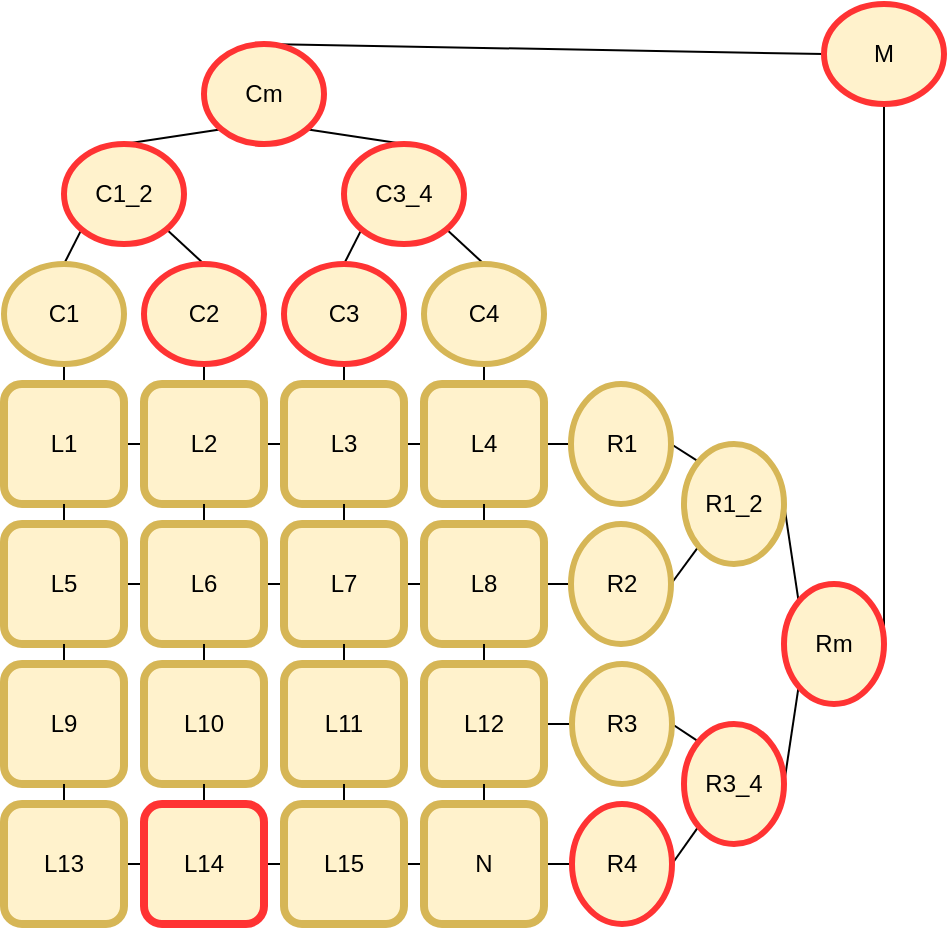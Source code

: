 <mxfile version="15.1.4" type="github" pages="3">
  <diagram id="ScRJRiiuHPCG-BtNp0C7" name="Update">
    <mxGraphModel dx="2066" dy="1160" grid="1" gridSize="10" guides="1" tooltips="1" connect="1" arrows="1" fold="1" page="1" pageScale="1" pageWidth="827" pageHeight="1169" math="0" shadow="0">
      <root>
        <mxCell id="0" />
        <mxCell id="1" parent="0" />
        <mxCell id="0bvuYEAFGeZTA1XHkPLz-63" style="edgeStyle=orthogonalEdgeStyle;rounded=0;orthogonalLoop=1;jettySize=auto;html=1;exitX=1;exitY=0.5;exitDx=0;exitDy=0;entryX=0;entryY=0.5;entryDx=0;entryDy=0;endArrow=none;endFill=0;" edge="1" parent="1" source="0bvuYEAFGeZTA1XHkPLz-1" target="0bvuYEAFGeZTA1XHkPLz-2">
          <mxGeometry relative="1" as="geometry" />
        </mxCell>
        <mxCell id="0bvuYEAFGeZTA1XHkPLz-67" style="edgeStyle=orthogonalEdgeStyle;rounded=0;orthogonalLoop=1;jettySize=auto;html=1;exitX=0.5;exitY=0;exitDx=0;exitDy=0;entryX=0.5;entryY=1;entryDx=0;entryDy=0;endArrow=none;endFill=0;" edge="1" parent="1" source="0bvuYEAFGeZTA1XHkPLz-1" target="0bvuYEAFGeZTA1XHkPLz-17">
          <mxGeometry relative="1" as="geometry" />
        </mxCell>
        <mxCell id="0bvuYEAFGeZTA1XHkPLz-1" value="L1" style="rounded=1;whiteSpace=wrap;html=1;fillColor=#fff2cc;strokeColor=#d6b656;strokeWidth=4;" vertex="1" parent="1">
          <mxGeometry x="190" y="430" width="60" height="60" as="geometry" />
        </mxCell>
        <mxCell id="0bvuYEAFGeZTA1XHkPLz-64" style="edgeStyle=orthogonalEdgeStyle;rounded=0;orthogonalLoop=1;jettySize=auto;html=1;exitX=1;exitY=0.5;exitDx=0;exitDy=0;entryX=0;entryY=0.5;entryDx=0;entryDy=0;endArrow=none;endFill=0;" edge="1" parent="1" source="0bvuYEAFGeZTA1XHkPLz-2" target="0bvuYEAFGeZTA1XHkPLz-3">
          <mxGeometry relative="1" as="geometry" />
        </mxCell>
        <mxCell id="0bvuYEAFGeZTA1XHkPLz-68" style="edgeStyle=orthogonalEdgeStyle;rounded=0;orthogonalLoop=1;jettySize=auto;html=1;exitX=0.5;exitY=0;exitDx=0;exitDy=0;entryX=0.5;entryY=1;entryDx=0;entryDy=0;endArrow=none;endFill=0;" edge="1" parent="1" source="0bvuYEAFGeZTA1XHkPLz-2" target="0bvuYEAFGeZTA1XHkPLz-18">
          <mxGeometry relative="1" as="geometry" />
        </mxCell>
        <mxCell id="0bvuYEAFGeZTA1XHkPLz-2" value="L2" style="rounded=1;whiteSpace=wrap;html=1;fillColor=#fff2cc;strokeColor=#d6b656;strokeWidth=4;" vertex="1" parent="1">
          <mxGeometry x="260" y="430" width="60" height="60" as="geometry" />
        </mxCell>
        <mxCell id="0bvuYEAFGeZTA1XHkPLz-65" style="edgeStyle=orthogonalEdgeStyle;rounded=0;orthogonalLoop=1;jettySize=auto;html=1;exitX=1;exitY=0.5;exitDx=0;exitDy=0;entryX=0;entryY=0.5;entryDx=0;entryDy=0;endArrow=none;endFill=0;" edge="1" parent="1" source="0bvuYEAFGeZTA1XHkPLz-3" target="0bvuYEAFGeZTA1XHkPLz-4">
          <mxGeometry relative="1" as="geometry" />
        </mxCell>
        <mxCell id="0bvuYEAFGeZTA1XHkPLz-69" style="edgeStyle=orthogonalEdgeStyle;rounded=0;orthogonalLoop=1;jettySize=auto;html=1;exitX=0.5;exitY=0;exitDx=0;exitDy=0;entryX=0.5;entryY=1;entryDx=0;entryDy=0;endArrow=none;endFill=0;" edge="1" parent="1" source="0bvuYEAFGeZTA1XHkPLz-3" target="0bvuYEAFGeZTA1XHkPLz-19">
          <mxGeometry relative="1" as="geometry" />
        </mxCell>
        <mxCell id="0bvuYEAFGeZTA1XHkPLz-3" value="L3" style="rounded=1;whiteSpace=wrap;html=1;fillColor=#fff2cc;strokeColor=#d6b656;strokeWidth=4;" vertex="1" parent="1">
          <mxGeometry x="330" y="430" width="60" height="60" as="geometry" />
        </mxCell>
        <mxCell id="0bvuYEAFGeZTA1XHkPLz-66" style="edgeStyle=orthogonalEdgeStyle;rounded=0;orthogonalLoop=1;jettySize=auto;html=1;exitX=1;exitY=0.5;exitDx=0;exitDy=0;entryX=0;entryY=0.5;entryDx=0;entryDy=0;endArrow=none;endFill=0;" edge="1" parent="1" source="0bvuYEAFGeZTA1XHkPLz-4" target="0bvuYEAFGeZTA1XHkPLz-31">
          <mxGeometry relative="1" as="geometry" />
        </mxCell>
        <mxCell id="0bvuYEAFGeZTA1XHkPLz-70" style="edgeStyle=orthogonalEdgeStyle;rounded=0;orthogonalLoop=1;jettySize=auto;html=1;exitX=0.5;exitY=0;exitDx=0;exitDy=0;entryX=0.5;entryY=1;entryDx=0;entryDy=0;endArrow=none;endFill=0;" edge="1" parent="1" source="0bvuYEAFGeZTA1XHkPLz-4" target="0bvuYEAFGeZTA1XHkPLz-20">
          <mxGeometry relative="1" as="geometry" />
        </mxCell>
        <mxCell id="0bvuYEAFGeZTA1XHkPLz-4" value="L4" style="rounded=1;whiteSpace=wrap;html=1;fillColor=#fff2cc;strokeColor=#d6b656;strokeWidth=4;" vertex="1" parent="1">
          <mxGeometry x="400" y="430" width="60" height="60" as="geometry" />
        </mxCell>
        <mxCell id="0bvuYEAFGeZTA1XHkPLz-41" style="edgeStyle=orthogonalEdgeStyle;rounded=0;orthogonalLoop=1;jettySize=auto;html=1;exitX=0.5;exitY=0;exitDx=0;exitDy=0;entryX=0.5;entryY=1;entryDx=0;entryDy=0;endArrow=none;endFill=0;" edge="1" parent="1" source="0bvuYEAFGeZTA1XHkPLz-5" target="0bvuYEAFGeZTA1XHkPLz-1">
          <mxGeometry relative="1" as="geometry" />
        </mxCell>
        <mxCell id="0bvuYEAFGeZTA1XHkPLz-60" style="edgeStyle=orthogonalEdgeStyle;rounded=0;orthogonalLoop=1;jettySize=auto;html=1;exitX=1;exitY=0.5;exitDx=0;exitDy=0;entryX=0;entryY=0.5;entryDx=0;entryDy=0;endArrow=none;endFill=0;" edge="1" parent="1" source="0bvuYEAFGeZTA1XHkPLz-5" target="0bvuYEAFGeZTA1XHkPLz-6">
          <mxGeometry relative="1" as="geometry" />
        </mxCell>
        <mxCell id="0bvuYEAFGeZTA1XHkPLz-5" value="L5" style="rounded=1;whiteSpace=wrap;html=1;fillColor=#fff2cc;strokeColor=#d6b656;strokeWidth=4;" vertex="1" parent="1">
          <mxGeometry x="190" y="500" width="60" height="60" as="geometry" />
        </mxCell>
        <mxCell id="0bvuYEAFGeZTA1XHkPLz-46" style="edgeStyle=orthogonalEdgeStyle;rounded=0;orthogonalLoop=1;jettySize=auto;html=1;exitX=0.5;exitY=0;exitDx=0;exitDy=0;entryX=0.5;entryY=1;entryDx=0;entryDy=0;endArrow=none;endFill=0;" edge="1" parent="1" source="0bvuYEAFGeZTA1XHkPLz-6" target="0bvuYEAFGeZTA1XHkPLz-2">
          <mxGeometry relative="1" as="geometry" />
        </mxCell>
        <mxCell id="0bvuYEAFGeZTA1XHkPLz-61" style="edgeStyle=orthogonalEdgeStyle;rounded=0;orthogonalLoop=1;jettySize=auto;html=1;exitX=1;exitY=0.5;exitDx=0;exitDy=0;entryX=0;entryY=0.5;entryDx=0;entryDy=0;endArrow=none;endFill=0;" edge="1" parent="1" source="0bvuYEAFGeZTA1XHkPLz-6" target="0bvuYEAFGeZTA1XHkPLz-7">
          <mxGeometry relative="1" as="geometry" />
        </mxCell>
        <mxCell id="0bvuYEAFGeZTA1XHkPLz-6" value="L6" style="rounded=1;whiteSpace=wrap;html=1;fillColor=#fff2cc;strokeWidth=4;strokeColor=#d6b656;" vertex="1" parent="1">
          <mxGeometry x="260" y="500" width="60" height="60" as="geometry" />
        </mxCell>
        <mxCell id="0bvuYEAFGeZTA1XHkPLz-47" style="edgeStyle=orthogonalEdgeStyle;rounded=0;orthogonalLoop=1;jettySize=auto;html=1;exitX=0.5;exitY=0;exitDx=0;exitDy=0;entryX=0.5;entryY=1;entryDx=0;entryDy=0;endArrow=none;endFill=0;" edge="1" parent="1" source="0bvuYEAFGeZTA1XHkPLz-7" target="0bvuYEAFGeZTA1XHkPLz-3">
          <mxGeometry relative="1" as="geometry" />
        </mxCell>
        <mxCell id="0bvuYEAFGeZTA1XHkPLz-62" style="edgeStyle=orthogonalEdgeStyle;rounded=0;orthogonalLoop=1;jettySize=auto;html=1;exitX=1;exitY=0.5;exitDx=0;exitDy=0;entryX=0;entryY=0.5;entryDx=0;entryDy=0;endArrow=none;endFill=0;" edge="1" parent="1" source="0bvuYEAFGeZTA1XHkPLz-7" target="0bvuYEAFGeZTA1XHkPLz-8">
          <mxGeometry relative="1" as="geometry" />
        </mxCell>
        <mxCell id="0bvuYEAFGeZTA1XHkPLz-7" value="L7" style="rounded=1;whiteSpace=wrap;html=1;fillColor=#fff2cc;strokeColor=#d6b656;strokeWidth=4;" vertex="1" parent="1">
          <mxGeometry x="330" y="500" width="60" height="60" as="geometry" />
        </mxCell>
        <mxCell id="0bvuYEAFGeZTA1XHkPLz-53" style="edgeStyle=orthogonalEdgeStyle;rounded=0;orthogonalLoop=1;jettySize=auto;html=1;exitX=0.5;exitY=0;exitDx=0;exitDy=0;entryX=0.5;entryY=1;entryDx=0;entryDy=0;endArrow=none;endFill=0;" edge="1" parent="1" source="0bvuYEAFGeZTA1XHkPLz-8" target="0bvuYEAFGeZTA1XHkPLz-4">
          <mxGeometry relative="1" as="geometry" />
        </mxCell>
        <mxCell id="0bvuYEAFGeZTA1XHkPLz-59" style="edgeStyle=orthogonalEdgeStyle;rounded=0;orthogonalLoop=1;jettySize=auto;html=1;exitX=1;exitY=0.5;exitDx=0;exitDy=0;entryX=0;entryY=0.5;entryDx=0;entryDy=0;endArrow=none;endFill=0;" edge="1" parent="1" source="0bvuYEAFGeZTA1XHkPLz-8" target="0bvuYEAFGeZTA1XHkPLz-33">
          <mxGeometry relative="1" as="geometry" />
        </mxCell>
        <mxCell id="0bvuYEAFGeZTA1XHkPLz-8" value="L8" style="rounded=1;whiteSpace=wrap;html=1;fillColor=#fff2cc;strokeColor=#d6b656;strokeWidth=4;" vertex="1" parent="1">
          <mxGeometry x="400" y="500" width="60" height="60" as="geometry" />
        </mxCell>
        <mxCell id="0bvuYEAFGeZTA1XHkPLz-42" style="edgeStyle=orthogonalEdgeStyle;rounded=0;orthogonalLoop=1;jettySize=auto;html=1;exitX=0.5;exitY=0;exitDx=0;exitDy=0;entryX=0.5;entryY=1;entryDx=0;entryDy=0;endArrow=none;endFill=0;" edge="1" parent="1" source="0bvuYEAFGeZTA1XHkPLz-9" target="0bvuYEAFGeZTA1XHkPLz-5">
          <mxGeometry relative="1" as="geometry" />
        </mxCell>
        <mxCell id="0bvuYEAFGeZTA1XHkPLz-9" value="L9" style="rounded=1;whiteSpace=wrap;html=1;fillColor=#fff2cc;strokeColor=#d6b656;strokeWidth=4;" vertex="1" parent="1">
          <mxGeometry x="190" y="570" width="60" height="60" as="geometry" />
        </mxCell>
        <mxCell id="0bvuYEAFGeZTA1XHkPLz-45" style="edgeStyle=orthogonalEdgeStyle;rounded=0;orthogonalLoop=1;jettySize=auto;html=1;exitX=0.5;exitY=0;exitDx=0;exitDy=0;entryX=0.5;entryY=1;entryDx=0;entryDy=0;endArrow=none;endFill=0;" edge="1" parent="1" source="0bvuYEAFGeZTA1XHkPLz-10" target="0bvuYEAFGeZTA1XHkPLz-6">
          <mxGeometry relative="1" as="geometry" />
        </mxCell>
        <mxCell id="0bvuYEAFGeZTA1XHkPLz-10" value="L10" style="rounded=1;whiteSpace=wrap;html=1;fillColor=#fff2cc;strokeColor=#d6b656;strokeWidth=4;" vertex="1" parent="1">
          <mxGeometry x="260" y="570" width="60" height="60" as="geometry" />
        </mxCell>
        <mxCell id="0bvuYEAFGeZTA1XHkPLz-48" style="edgeStyle=orthogonalEdgeStyle;rounded=0;orthogonalLoop=1;jettySize=auto;html=1;exitX=0.5;exitY=0;exitDx=0;exitDy=0;entryX=0.5;entryY=1;entryDx=0;entryDy=0;endArrow=none;endFill=0;" edge="1" parent="1" source="0bvuYEAFGeZTA1XHkPLz-11" target="0bvuYEAFGeZTA1XHkPLz-7">
          <mxGeometry relative="1" as="geometry" />
        </mxCell>
        <mxCell id="0bvuYEAFGeZTA1XHkPLz-11" value="L11" style="rounded=1;whiteSpace=wrap;html=1;fillColor=#fff2cc;strokeColor=#d6b656;strokeWidth=4;" vertex="1" parent="1">
          <mxGeometry x="330" y="570" width="60" height="60" as="geometry" />
        </mxCell>
        <mxCell id="0bvuYEAFGeZTA1XHkPLz-52" style="edgeStyle=orthogonalEdgeStyle;rounded=0;orthogonalLoop=1;jettySize=auto;html=1;exitX=0.5;exitY=0;exitDx=0;exitDy=0;entryX=0.5;entryY=1;entryDx=0;entryDy=0;endArrow=none;endFill=0;" edge="1" parent="1" source="0bvuYEAFGeZTA1XHkPLz-12" target="0bvuYEAFGeZTA1XHkPLz-8">
          <mxGeometry relative="1" as="geometry" />
        </mxCell>
        <mxCell id="0bvuYEAFGeZTA1XHkPLz-58" style="edgeStyle=orthogonalEdgeStyle;rounded=0;orthogonalLoop=1;jettySize=auto;html=1;exitX=1;exitY=0.5;exitDx=0;exitDy=0;entryX=0;entryY=0.5;entryDx=0;entryDy=0;endArrow=none;endFill=0;" edge="1" parent="1" source="0bvuYEAFGeZTA1XHkPLz-12" target="0bvuYEAFGeZTA1XHkPLz-34">
          <mxGeometry relative="1" as="geometry" />
        </mxCell>
        <mxCell id="0bvuYEAFGeZTA1XHkPLz-12" value="L12" style="rounded=1;whiteSpace=wrap;html=1;fillColor=#fff2cc;strokeColor=#d6b656;strokeWidth=4;" vertex="1" parent="1">
          <mxGeometry x="400" y="570" width="60" height="60" as="geometry" />
        </mxCell>
        <mxCell id="0bvuYEAFGeZTA1XHkPLz-43" style="edgeStyle=orthogonalEdgeStyle;rounded=0;orthogonalLoop=1;jettySize=auto;html=1;exitX=0.5;exitY=0;exitDx=0;exitDy=0;entryX=0.5;entryY=1;entryDx=0;entryDy=0;endArrow=none;endFill=0;" edge="1" parent="1" source="0bvuYEAFGeZTA1XHkPLz-13" target="0bvuYEAFGeZTA1XHkPLz-9">
          <mxGeometry relative="1" as="geometry" />
        </mxCell>
        <mxCell id="0bvuYEAFGeZTA1XHkPLz-54" style="edgeStyle=orthogonalEdgeStyle;rounded=0;orthogonalLoop=1;jettySize=auto;html=1;exitX=1;exitY=0.5;exitDx=0;exitDy=0;entryX=0;entryY=0.5;entryDx=0;entryDy=0;endArrow=none;endFill=0;" edge="1" parent="1" source="0bvuYEAFGeZTA1XHkPLz-13" target="0bvuYEAFGeZTA1XHkPLz-14">
          <mxGeometry relative="1" as="geometry" />
        </mxCell>
        <mxCell id="0bvuYEAFGeZTA1XHkPLz-13" value="L13" style="rounded=1;whiteSpace=wrap;html=1;fillColor=#fff2cc;strokeColor=#d6b656;strokeWidth=4;" vertex="1" parent="1">
          <mxGeometry x="190" y="640" width="60" height="60" as="geometry" />
        </mxCell>
        <mxCell id="0bvuYEAFGeZTA1XHkPLz-44" style="edgeStyle=orthogonalEdgeStyle;rounded=0;orthogonalLoop=1;jettySize=auto;html=1;exitX=0.5;exitY=0;exitDx=0;exitDy=0;entryX=0.5;entryY=1;entryDx=0;entryDy=0;endArrow=none;endFill=0;" edge="1" parent="1" source="0bvuYEAFGeZTA1XHkPLz-14" target="0bvuYEAFGeZTA1XHkPLz-10">
          <mxGeometry relative="1" as="geometry" />
        </mxCell>
        <mxCell id="0bvuYEAFGeZTA1XHkPLz-55" style="edgeStyle=orthogonalEdgeStyle;rounded=0;orthogonalLoop=1;jettySize=auto;html=1;exitX=1;exitY=0.5;exitDx=0;exitDy=0;entryX=0;entryY=0.5;entryDx=0;entryDy=0;endArrow=none;endFill=0;" edge="1" parent="1" source="0bvuYEAFGeZTA1XHkPLz-14" target="0bvuYEAFGeZTA1XHkPLz-15">
          <mxGeometry relative="1" as="geometry" />
        </mxCell>
        <mxCell id="0bvuYEAFGeZTA1XHkPLz-14" value="L14" style="rounded=1;whiteSpace=wrap;html=1;fillColor=#fff2cc;strokeWidth=4;strokeColor=#FF3333;" vertex="1" parent="1">
          <mxGeometry x="260" y="640" width="60" height="60" as="geometry" />
        </mxCell>
        <mxCell id="0bvuYEAFGeZTA1XHkPLz-50" style="edgeStyle=orthogonalEdgeStyle;rounded=0;orthogonalLoop=1;jettySize=auto;html=1;exitX=0.5;exitY=0;exitDx=0;exitDy=0;entryX=0.5;entryY=1;entryDx=0;entryDy=0;endArrow=none;endFill=0;" edge="1" parent="1" source="0bvuYEAFGeZTA1XHkPLz-15" target="0bvuYEAFGeZTA1XHkPLz-11">
          <mxGeometry relative="1" as="geometry" />
        </mxCell>
        <mxCell id="0bvuYEAFGeZTA1XHkPLz-56" style="edgeStyle=orthogonalEdgeStyle;rounded=0;orthogonalLoop=1;jettySize=auto;html=1;exitX=1;exitY=0.5;exitDx=0;exitDy=0;entryX=0;entryY=0.5;entryDx=0;entryDy=0;endArrow=none;endFill=0;" edge="1" parent="1" source="0bvuYEAFGeZTA1XHkPLz-15" target="0bvuYEAFGeZTA1XHkPLz-16">
          <mxGeometry relative="1" as="geometry" />
        </mxCell>
        <mxCell id="0bvuYEAFGeZTA1XHkPLz-15" value="L15" style="rounded=1;whiteSpace=wrap;html=1;fillColor=#fff2cc;strokeColor=#d6b656;strokeWidth=4;" vertex="1" parent="1">
          <mxGeometry x="330" y="640" width="60" height="60" as="geometry" />
        </mxCell>
        <mxCell id="0bvuYEAFGeZTA1XHkPLz-51" style="edgeStyle=orthogonalEdgeStyle;rounded=0;orthogonalLoop=1;jettySize=auto;html=1;exitX=0.5;exitY=0;exitDx=0;exitDy=0;entryX=0.5;entryY=1;entryDx=0;entryDy=0;endArrow=none;endFill=0;" edge="1" parent="1" source="0bvuYEAFGeZTA1XHkPLz-16" target="0bvuYEAFGeZTA1XHkPLz-12">
          <mxGeometry relative="1" as="geometry" />
        </mxCell>
        <mxCell id="0bvuYEAFGeZTA1XHkPLz-57" style="edgeStyle=orthogonalEdgeStyle;rounded=0;orthogonalLoop=1;jettySize=auto;html=1;exitX=1;exitY=0.5;exitDx=0;exitDy=0;entryX=0;entryY=0.5;entryDx=0;entryDy=0;endArrow=none;endFill=0;" edge="1" parent="1" source="0bvuYEAFGeZTA1XHkPLz-16" target="0bvuYEAFGeZTA1XHkPLz-35">
          <mxGeometry relative="1" as="geometry" />
        </mxCell>
        <mxCell id="0bvuYEAFGeZTA1XHkPLz-16" value="N" style="rounded=1;whiteSpace=wrap;html=1;fillColor=#fff2cc;strokeColor=#d6b656;strokeWidth=4;" vertex="1" parent="1">
          <mxGeometry x="400" y="640" width="60" height="60" as="geometry" />
        </mxCell>
        <mxCell id="0bvuYEAFGeZTA1XHkPLz-71" style="rounded=0;orthogonalLoop=1;jettySize=auto;html=1;exitX=0.5;exitY=0;exitDx=0;exitDy=0;entryX=0;entryY=1;entryDx=0;entryDy=0;endArrow=none;endFill=0;" edge="1" parent="1" source="0bvuYEAFGeZTA1XHkPLz-17" target="0bvuYEAFGeZTA1XHkPLz-21">
          <mxGeometry relative="1" as="geometry" />
        </mxCell>
        <mxCell id="0bvuYEAFGeZTA1XHkPLz-17" value="C1" style="ellipse;whiteSpace=wrap;html=1;fillColor=#fff2cc;strokeColor=#d6b656;strokeWidth=3;" vertex="1" parent="1">
          <mxGeometry x="190" y="370" width="60" height="50" as="geometry" />
        </mxCell>
        <mxCell id="0bvuYEAFGeZTA1XHkPLz-72" style="edgeStyle=none;rounded=0;orthogonalLoop=1;jettySize=auto;html=1;exitX=0.5;exitY=0;exitDx=0;exitDy=0;entryX=1;entryY=1;entryDx=0;entryDy=0;endArrow=none;endFill=0;" edge="1" parent="1" source="0bvuYEAFGeZTA1XHkPLz-18" target="0bvuYEAFGeZTA1XHkPLz-21">
          <mxGeometry relative="1" as="geometry" />
        </mxCell>
        <mxCell id="0bvuYEAFGeZTA1XHkPLz-18" value="C2" style="ellipse;whiteSpace=wrap;html=1;fillColor=#fff2cc;strokeWidth=3;strokeColor=#FF3333;" vertex="1" parent="1">
          <mxGeometry x="260" y="370" width="60" height="50" as="geometry" />
        </mxCell>
        <mxCell id="0bvuYEAFGeZTA1XHkPLz-73" style="edgeStyle=none;rounded=0;orthogonalLoop=1;jettySize=auto;html=1;exitX=0.5;exitY=0;exitDx=0;exitDy=0;entryX=0;entryY=1;entryDx=0;entryDy=0;endArrow=none;endFill=0;" edge="1" parent="1" source="0bvuYEAFGeZTA1XHkPLz-19" target="0bvuYEAFGeZTA1XHkPLz-22">
          <mxGeometry relative="1" as="geometry" />
        </mxCell>
        <mxCell id="0bvuYEAFGeZTA1XHkPLz-19" value="C3" style="ellipse;whiteSpace=wrap;html=1;fillColor=#fff2cc;strokeWidth=3;strokeColor=#FF3333;" vertex="1" parent="1">
          <mxGeometry x="330" y="370" width="60" height="50" as="geometry" />
        </mxCell>
        <mxCell id="0bvuYEAFGeZTA1XHkPLz-74" style="edgeStyle=none;rounded=0;orthogonalLoop=1;jettySize=auto;html=1;exitX=0.5;exitY=0;exitDx=0;exitDy=0;entryX=1;entryY=1;entryDx=0;entryDy=0;endArrow=none;endFill=0;" edge="1" parent="1" source="0bvuYEAFGeZTA1XHkPLz-20" target="0bvuYEAFGeZTA1XHkPLz-22">
          <mxGeometry relative="1" as="geometry" />
        </mxCell>
        <mxCell id="0bvuYEAFGeZTA1XHkPLz-20" value="C4" style="ellipse;whiteSpace=wrap;html=1;fillColor=#fff2cc;strokeColor=#d6b656;strokeWidth=3;" vertex="1" parent="1">
          <mxGeometry x="400" y="370" width="60" height="50" as="geometry" />
        </mxCell>
        <mxCell id="0bvuYEAFGeZTA1XHkPLz-75" style="edgeStyle=none;rounded=0;orthogonalLoop=1;jettySize=auto;html=1;exitX=0.5;exitY=0;exitDx=0;exitDy=0;entryX=0;entryY=1;entryDx=0;entryDy=0;endArrow=none;endFill=0;" edge="1" parent="1" source="0bvuYEAFGeZTA1XHkPLz-21" target="0bvuYEAFGeZTA1XHkPLz-23">
          <mxGeometry relative="1" as="geometry" />
        </mxCell>
        <mxCell id="0bvuYEAFGeZTA1XHkPLz-21" value="C1_2" style="ellipse;whiteSpace=wrap;html=1;fillColor=#fff2cc;strokeWidth=3;strokeColor=#FF3333;" vertex="1" parent="1">
          <mxGeometry x="220" y="310" width="60" height="50" as="geometry" />
        </mxCell>
        <mxCell id="0bvuYEAFGeZTA1XHkPLz-76" style="edgeStyle=none;rounded=0;orthogonalLoop=1;jettySize=auto;html=1;exitX=0.5;exitY=0;exitDx=0;exitDy=0;entryX=1;entryY=1;entryDx=0;entryDy=0;endArrow=none;endFill=0;" edge="1" parent="1" source="0bvuYEAFGeZTA1XHkPLz-22" target="0bvuYEAFGeZTA1XHkPLz-23">
          <mxGeometry relative="1" as="geometry" />
        </mxCell>
        <mxCell id="0bvuYEAFGeZTA1XHkPLz-22" value="C3_4" style="ellipse;whiteSpace=wrap;html=1;fillColor=#fff2cc;strokeWidth=3;strokeColor=#FF3333;" vertex="1" parent="1">
          <mxGeometry x="360" y="310" width="60" height="50" as="geometry" />
        </mxCell>
        <mxCell id="0bvuYEAFGeZTA1XHkPLz-77" style="edgeStyle=none;rounded=0;orthogonalLoop=1;jettySize=auto;html=1;exitX=0.5;exitY=0;exitDx=0;exitDy=0;entryX=0;entryY=0.5;entryDx=0;entryDy=0;endArrow=none;endFill=0;" edge="1" parent="1" source="0bvuYEAFGeZTA1XHkPLz-23" target="0bvuYEAFGeZTA1XHkPLz-40">
          <mxGeometry relative="1" as="geometry" />
        </mxCell>
        <mxCell id="0bvuYEAFGeZTA1XHkPLz-23" value="Cm" style="ellipse;whiteSpace=wrap;html=1;fillColor=#fff2cc;strokeWidth=3;strokeColor=#FF3333;" vertex="1" parent="1">
          <mxGeometry x="290" y="260" width="60" height="50" as="geometry" />
        </mxCell>
        <mxCell id="0bvuYEAFGeZTA1XHkPLz-79" style="edgeStyle=none;rounded=0;orthogonalLoop=1;jettySize=auto;html=1;exitX=1;exitY=0.5;exitDx=0;exitDy=0;entryX=0;entryY=0;entryDx=0;entryDy=0;endArrow=none;endFill=0;" edge="1" parent="1" source="0bvuYEAFGeZTA1XHkPLz-31" target="0bvuYEAFGeZTA1XHkPLz-36">
          <mxGeometry relative="1" as="geometry" />
        </mxCell>
        <mxCell id="0bvuYEAFGeZTA1XHkPLz-31" value="R1" style="ellipse;whiteSpace=wrap;html=1;fillColor=#fff2cc;strokeColor=#d6b656;strokeWidth=3;" vertex="1" parent="1">
          <mxGeometry x="473.5" y="430" width="50" height="60" as="geometry" />
        </mxCell>
        <mxCell id="0bvuYEAFGeZTA1XHkPLz-80" style="edgeStyle=none;rounded=0;orthogonalLoop=1;jettySize=auto;html=1;exitX=1;exitY=0.5;exitDx=0;exitDy=0;entryX=0;entryY=1;entryDx=0;entryDy=0;endArrow=none;endFill=0;" edge="1" parent="1" source="0bvuYEAFGeZTA1XHkPLz-33" target="0bvuYEAFGeZTA1XHkPLz-36">
          <mxGeometry relative="1" as="geometry" />
        </mxCell>
        <mxCell id="0bvuYEAFGeZTA1XHkPLz-33" value="R2" style="ellipse;whiteSpace=wrap;html=1;fillColor=#fff2cc;strokeWidth=3;strokeColor=#d6b656;" vertex="1" parent="1">
          <mxGeometry x="473.5" y="500" width="50" height="60" as="geometry" />
        </mxCell>
        <mxCell id="0bvuYEAFGeZTA1XHkPLz-81" style="edgeStyle=none;rounded=0;orthogonalLoop=1;jettySize=auto;html=1;exitX=1;exitY=0.5;exitDx=0;exitDy=0;entryX=0;entryY=0;entryDx=0;entryDy=0;endArrow=none;endFill=0;" edge="1" parent="1" source="0bvuYEAFGeZTA1XHkPLz-34" target="0bvuYEAFGeZTA1XHkPLz-37">
          <mxGeometry relative="1" as="geometry" />
        </mxCell>
        <mxCell id="0bvuYEAFGeZTA1XHkPLz-34" value="R3" style="ellipse;whiteSpace=wrap;html=1;fillColor=#fff2cc;strokeColor=#d6b656;strokeWidth=3;" vertex="1" parent="1">
          <mxGeometry x="474" y="570" width="50" height="60" as="geometry" />
        </mxCell>
        <mxCell id="0bvuYEAFGeZTA1XHkPLz-82" style="edgeStyle=none;rounded=0;orthogonalLoop=1;jettySize=auto;html=1;exitX=1;exitY=0.5;exitDx=0;exitDy=0;entryX=0;entryY=1;entryDx=0;entryDy=0;endArrow=none;endFill=0;" edge="1" parent="1" source="0bvuYEAFGeZTA1XHkPLz-35" target="0bvuYEAFGeZTA1XHkPLz-37">
          <mxGeometry relative="1" as="geometry" />
        </mxCell>
        <mxCell id="0bvuYEAFGeZTA1XHkPLz-35" value="R4" style="ellipse;whiteSpace=wrap;html=1;fillColor=#fff2cc;strokeWidth=3;strokeColor=#FF3333;" vertex="1" parent="1">
          <mxGeometry x="474" y="640" width="50" height="60" as="geometry" />
        </mxCell>
        <mxCell id="0bvuYEAFGeZTA1XHkPLz-84" style="edgeStyle=none;rounded=0;orthogonalLoop=1;jettySize=auto;html=1;exitX=1;exitY=0.5;exitDx=0;exitDy=0;entryX=0;entryY=0;entryDx=0;entryDy=0;endArrow=none;endFill=0;" edge="1" parent="1" source="0bvuYEAFGeZTA1XHkPLz-36" target="0bvuYEAFGeZTA1XHkPLz-39">
          <mxGeometry relative="1" as="geometry" />
        </mxCell>
        <mxCell id="0bvuYEAFGeZTA1XHkPLz-36" value="R1_2" style="ellipse;whiteSpace=wrap;html=1;fillColor=#fff2cc;strokeWidth=3;strokeColor=#d6b656;" vertex="1" parent="1">
          <mxGeometry x="530" y="460" width="50" height="60" as="geometry" />
        </mxCell>
        <mxCell id="0bvuYEAFGeZTA1XHkPLz-83" style="edgeStyle=none;rounded=0;orthogonalLoop=1;jettySize=auto;html=1;exitX=1;exitY=0.5;exitDx=0;exitDy=0;entryX=0;entryY=1;entryDx=0;entryDy=0;endArrow=none;endFill=0;" edge="1" parent="1" source="0bvuYEAFGeZTA1XHkPLz-37" target="0bvuYEAFGeZTA1XHkPLz-39">
          <mxGeometry relative="1" as="geometry" />
        </mxCell>
        <mxCell id="0bvuYEAFGeZTA1XHkPLz-37" value="R3_4" style="ellipse;whiteSpace=wrap;html=1;fillColor=#fff2cc;strokeWidth=3;strokeColor=#FF3333;" vertex="1" parent="1">
          <mxGeometry x="530" y="600" width="50" height="60" as="geometry" />
        </mxCell>
        <mxCell id="0bvuYEAFGeZTA1XHkPLz-78" style="edgeStyle=none;rounded=0;orthogonalLoop=1;jettySize=auto;html=1;exitX=1;exitY=0.5;exitDx=0;exitDy=0;entryX=0.5;entryY=1;entryDx=0;entryDy=0;endArrow=none;endFill=0;" edge="1" parent="1" source="0bvuYEAFGeZTA1XHkPLz-39" target="0bvuYEAFGeZTA1XHkPLz-40">
          <mxGeometry relative="1" as="geometry" />
        </mxCell>
        <mxCell id="0bvuYEAFGeZTA1XHkPLz-39" value="Rm" style="ellipse;whiteSpace=wrap;html=1;fillColor=#fff2cc;strokeWidth=3;strokeColor=#FF3333;" vertex="1" parent="1">
          <mxGeometry x="580" y="530" width="50" height="60" as="geometry" />
        </mxCell>
        <mxCell id="0bvuYEAFGeZTA1XHkPLz-40" value="M" style="ellipse;whiteSpace=wrap;html=1;fillColor=#fff2cc;strokeWidth=3;strokeColor=#FF3333;" vertex="1" parent="1">
          <mxGeometry x="600" y="240" width="60" height="50" as="geometry" />
        </mxCell>
      </root>
    </mxGraphModel>
  </diagram>
  <diagram id="v3RYBZ9Ja8Nd9xbN1cbw" name="Create_1">
    <mxGraphModel dx="2066" dy="1160" grid="1" gridSize="10" guides="1" tooltips="1" connect="1" arrows="1" fold="1" page="1" pageScale="1" pageWidth="827" pageHeight="1169" math="0" shadow="0">
      <root>
        <mxCell id="e3ENK_XE-9C9S2tJgyE9-0" />
        <mxCell id="e3ENK_XE-9C9S2tJgyE9-1" parent="e3ENK_XE-9C9S2tJgyE9-0" />
        <mxCell id="llmvI5TgRICXTZFPn-XO-0" style="edgeStyle=orthogonalEdgeStyle;rounded=0;orthogonalLoop=1;jettySize=auto;html=1;exitX=1;exitY=0.5;exitDx=0;exitDy=0;entryX=0;entryY=0.5;entryDx=0;entryDy=0;endArrow=none;endFill=0;fillColor=#fff2cc;strokeColor=#d6b656;" edge="1" parent="e3ENK_XE-9C9S2tJgyE9-1" source="llmvI5TgRICXTZFPn-XO-2" target="llmvI5TgRICXTZFPn-XO-5">
          <mxGeometry relative="1" as="geometry" />
        </mxCell>
        <mxCell id="llmvI5TgRICXTZFPn-XO-1" style="edgeStyle=orthogonalEdgeStyle;rounded=0;orthogonalLoop=1;jettySize=auto;html=1;exitX=0.5;exitY=0;exitDx=0;exitDy=0;entryX=0.5;entryY=1;entryDx=0;entryDy=0;endArrow=none;endFill=0;fillColor=#fff2cc;strokeColor=#d6b656;" edge="1" parent="e3ENK_XE-9C9S2tJgyE9-1" source="llmvI5TgRICXTZFPn-XO-2" target="llmvI5TgRICXTZFPn-XO-46">
          <mxGeometry relative="1" as="geometry" />
        </mxCell>
        <mxCell id="llmvI5TgRICXTZFPn-XO-2" value="L1" style="rounded=1;whiteSpace=wrap;html=1;fillColor=#fff2cc;strokeColor=#d6b656;strokeWidth=4;" vertex="1" parent="e3ENK_XE-9C9S2tJgyE9-1">
          <mxGeometry x="190" y="430" width="60" height="60" as="geometry" />
        </mxCell>
        <mxCell id="llmvI5TgRICXTZFPn-XO-3" style="edgeStyle=orthogonalEdgeStyle;rounded=0;orthogonalLoop=1;jettySize=auto;html=1;exitX=1;exitY=0.5;exitDx=0;exitDy=0;entryX=0;entryY=0.5;entryDx=0;entryDy=0;endArrow=none;endFill=0;fillColor=#fff2cc;strokeColor=#d6b656;" edge="1" parent="e3ENK_XE-9C9S2tJgyE9-1" source="llmvI5TgRICXTZFPn-XO-5" target="llmvI5TgRICXTZFPn-XO-8">
          <mxGeometry relative="1" as="geometry" />
        </mxCell>
        <mxCell id="llmvI5TgRICXTZFPn-XO-4" style="edgeStyle=orthogonalEdgeStyle;rounded=0;orthogonalLoop=1;jettySize=auto;html=1;exitX=0.5;exitY=0;exitDx=0;exitDy=0;entryX=0.5;entryY=1;entryDx=0;entryDy=0;endArrow=none;endFill=0;fillColor=#fff2cc;strokeColor=#d6b656;" edge="1" parent="e3ENK_XE-9C9S2tJgyE9-1" source="llmvI5TgRICXTZFPn-XO-5" target="llmvI5TgRICXTZFPn-XO-48">
          <mxGeometry relative="1" as="geometry" />
        </mxCell>
        <mxCell id="llmvI5TgRICXTZFPn-XO-5" value="L2" style="rounded=1;whiteSpace=wrap;html=1;fillColor=#fff2cc;strokeColor=#d6b656;strokeWidth=4;" vertex="1" parent="e3ENK_XE-9C9S2tJgyE9-1">
          <mxGeometry x="260" y="430" width="60" height="60" as="geometry" />
        </mxCell>
        <mxCell id="llmvI5TgRICXTZFPn-XO-6" style="edgeStyle=orthogonalEdgeStyle;rounded=0;orthogonalLoop=1;jettySize=auto;html=1;exitX=1;exitY=0.5;exitDx=0;exitDy=0;entryX=0;entryY=0.5;entryDx=0;entryDy=0;endArrow=none;endFill=0;fillColor=#fff2cc;strokeColor=#d6b656;" edge="1" parent="e3ENK_XE-9C9S2tJgyE9-1" source="llmvI5TgRICXTZFPn-XO-8" target="llmvI5TgRICXTZFPn-XO-11">
          <mxGeometry relative="1" as="geometry" />
        </mxCell>
        <mxCell id="llmvI5TgRICXTZFPn-XO-7" style="edgeStyle=orthogonalEdgeStyle;rounded=0;orthogonalLoop=1;jettySize=auto;html=1;exitX=0.5;exitY=0;exitDx=0;exitDy=0;entryX=0.5;entryY=1;entryDx=0;entryDy=0;endArrow=none;endFill=0;fillColor=#fff2cc;strokeColor=#d6b656;" edge="1" parent="e3ENK_XE-9C9S2tJgyE9-1" source="llmvI5TgRICXTZFPn-XO-8" target="llmvI5TgRICXTZFPn-XO-50">
          <mxGeometry relative="1" as="geometry" />
        </mxCell>
        <mxCell id="llmvI5TgRICXTZFPn-XO-8" value="L3" style="rounded=1;whiteSpace=wrap;html=1;fillColor=#fff2cc;strokeColor=#d6b656;strokeWidth=4;" vertex="1" parent="e3ENK_XE-9C9S2tJgyE9-1">
          <mxGeometry x="330" y="430" width="60" height="60" as="geometry" />
        </mxCell>
        <mxCell id="llmvI5TgRICXTZFPn-XO-9" style="edgeStyle=orthogonalEdgeStyle;rounded=0;orthogonalLoop=1;jettySize=auto;html=1;exitX=1;exitY=0.5;exitDx=0;exitDy=0;entryX=0;entryY=0.5;entryDx=0;entryDy=0;endArrow=none;endFill=0;fillColor=#fff2cc;strokeColor=#d6b656;" edge="1" parent="e3ENK_XE-9C9S2tJgyE9-1" source="llmvI5TgRICXTZFPn-XO-11" target="llmvI5TgRICXTZFPn-XO-60">
          <mxGeometry relative="1" as="geometry" />
        </mxCell>
        <mxCell id="llmvI5TgRICXTZFPn-XO-10" style="edgeStyle=orthogonalEdgeStyle;rounded=0;orthogonalLoop=1;jettySize=auto;html=1;exitX=0.5;exitY=0;exitDx=0;exitDy=0;entryX=0.5;entryY=1;entryDx=0;entryDy=0;endArrow=none;endFill=0;fillColor=#fff2cc;strokeColor=#d6b656;" edge="1" parent="e3ENK_XE-9C9S2tJgyE9-1" source="llmvI5TgRICXTZFPn-XO-11" target="llmvI5TgRICXTZFPn-XO-52">
          <mxGeometry relative="1" as="geometry" />
        </mxCell>
        <mxCell id="llmvI5TgRICXTZFPn-XO-11" value="L4" style="rounded=1;whiteSpace=wrap;html=1;fillColor=#fff2cc;strokeColor=#d6b656;strokeWidth=4;" vertex="1" parent="e3ENK_XE-9C9S2tJgyE9-1">
          <mxGeometry x="400" y="430" width="60" height="60" as="geometry" />
        </mxCell>
        <mxCell id="llmvI5TgRICXTZFPn-XO-12" style="edgeStyle=orthogonalEdgeStyle;rounded=0;orthogonalLoop=1;jettySize=auto;html=1;exitX=0.5;exitY=0;exitDx=0;exitDy=0;entryX=0.5;entryY=1;entryDx=0;entryDy=0;endArrow=none;endFill=0;fillColor=#fff2cc;strokeColor=#d6b656;" edge="1" parent="e3ENK_XE-9C9S2tJgyE9-1" source="llmvI5TgRICXTZFPn-XO-14" target="llmvI5TgRICXTZFPn-XO-2">
          <mxGeometry relative="1" as="geometry" />
        </mxCell>
        <mxCell id="llmvI5TgRICXTZFPn-XO-13" style="edgeStyle=orthogonalEdgeStyle;rounded=0;orthogonalLoop=1;jettySize=auto;html=1;exitX=1;exitY=0.5;exitDx=0;exitDy=0;entryX=0;entryY=0.5;entryDx=0;entryDy=0;endArrow=none;endFill=0;fillColor=#fff2cc;strokeColor=#d6b656;" edge="1" parent="e3ENK_XE-9C9S2tJgyE9-1" source="llmvI5TgRICXTZFPn-XO-14" target="llmvI5TgRICXTZFPn-XO-17">
          <mxGeometry relative="1" as="geometry" />
        </mxCell>
        <mxCell id="llmvI5TgRICXTZFPn-XO-14" value="L5" style="rounded=1;whiteSpace=wrap;html=1;fillColor=#fff2cc;strokeColor=#d6b656;strokeWidth=4;" vertex="1" parent="e3ENK_XE-9C9S2tJgyE9-1">
          <mxGeometry x="190" y="500" width="60" height="60" as="geometry" />
        </mxCell>
        <mxCell id="llmvI5TgRICXTZFPn-XO-15" style="edgeStyle=orthogonalEdgeStyle;rounded=0;orthogonalLoop=1;jettySize=auto;html=1;exitX=0.5;exitY=0;exitDx=0;exitDy=0;entryX=0.5;entryY=1;entryDx=0;entryDy=0;endArrow=none;endFill=0;fillColor=#fff2cc;strokeColor=#d6b656;" edge="1" parent="e3ENK_XE-9C9S2tJgyE9-1" source="llmvI5TgRICXTZFPn-XO-17" target="llmvI5TgRICXTZFPn-XO-5">
          <mxGeometry relative="1" as="geometry" />
        </mxCell>
        <mxCell id="llmvI5TgRICXTZFPn-XO-16" style="edgeStyle=orthogonalEdgeStyle;rounded=0;orthogonalLoop=1;jettySize=auto;html=1;exitX=1;exitY=0.5;exitDx=0;exitDy=0;entryX=0;entryY=0.5;entryDx=0;entryDy=0;endArrow=none;endFill=0;fillColor=#fff2cc;strokeColor=#d6b656;" edge="1" parent="e3ENK_XE-9C9S2tJgyE9-1" source="llmvI5TgRICXTZFPn-XO-17" target="llmvI5TgRICXTZFPn-XO-20">
          <mxGeometry relative="1" as="geometry" />
        </mxCell>
        <mxCell id="llmvI5TgRICXTZFPn-XO-17" value="L6" style="rounded=1;whiteSpace=wrap;html=1;fillColor=#fff2cc;strokeWidth=4;strokeColor=#d6b656;" vertex="1" parent="e3ENK_XE-9C9S2tJgyE9-1">
          <mxGeometry x="260" y="500" width="60" height="60" as="geometry" />
        </mxCell>
        <mxCell id="llmvI5TgRICXTZFPn-XO-18" style="edgeStyle=orthogonalEdgeStyle;rounded=0;orthogonalLoop=1;jettySize=auto;html=1;exitX=0.5;exitY=0;exitDx=0;exitDy=0;entryX=0.5;entryY=1;entryDx=0;entryDy=0;endArrow=none;endFill=0;fillColor=#fff2cc;strokeColor=#d6b656;" edge="1" parent="e3ENK_XE-9C9S2tJgyE9-1" source="llmvI5TgRICXTZFPn-XO-20" target="llmvI5TgRICXTZFPn-XO-8">
          <mxGeometry relative="1" as="geometry" />
        </mxCell>
        <mxCell id="llmvI5TgRICXTZFPn-XO-19" style="edgeStyle=orthogonalEdgeStyle;rounded=0;orthogonalLoop=1;jettySize=auto;html=1;exitX=1;exitY=0.5;exitDx=0;exitDy=0;entryX=0;entryY=0.5;entryDx=0;entryDy=0;endArrow=none;endFill=0;fillColor=#fff2cc;strokeColor=#d6b656;" edge="1" parent="e3ENK_XE-9C9S2tJgyE9-1" source="llmvI5TgRICXTZFPn-XO-20" target="llmvI5TgRICXTZFPn-XO-23">
          <mxGeometry relative="1" as="geometry" />
        </mxCell>
        <mxCell id="llmvI5TgRICXTZFPn-XO-20" value="L7" style="rounded=1;whiteSpace=wrap;html=1;fillColor=#fff2cc;strokeColor=#d6b656;strokeWidth=4;" vertex="1" parent="e3ENK_XE-9C9S2tJgyE9-1">
          <mxGeometry x="330" y="500" width="60" height="60" as="geometry" />
        </mxCell>
        <mxCell id="llmvI5TgRICXTZFPn-XO-21" style="edgeStyle=orthogonalEdgeStyle;rounded=0;orthogonalLoop=1;jettySize=auto;html=1;exitX=0.5;exitY=0;exitDx=0;exitDy=0;entryX=0.5;entryY=1;entryDx=0;entryDy=0;endArrow=none;endFill=0;fillColor=#fff2cc;strokeColor=#d6b656;" edge="1" parent="e3ENK_XE-9C9S2tJgyE9-1" source="llmvI5TgRICXTZFPn-XO-23" target="llmvI5TgRICXTZFPn-XO-11">
          <mxGeometry relative="1" as="geometry" />
        </mxCell>
        <mxCell id="llmvI5TgRICXTZFPn-XO-22" style="edgeStyle=orthogonalEdgeStyle;rounded=0;orthogonalLoop=1;jettySize=auto;html=1;exitX=1;exitY=0.5;exitDx=0;exitDy=0;entryX=0;entryY=0.5;entryDx=0;entryDy=0;endArrow=none;endFill=0;fillColor=#fff2cc;strokeColor=#d6b656;" edge="1" parent="e3ENK_XE-9C9S2tJgyE9-1" source="llmvI5TgRICXTZFPn-XO-23" target="llmvI5TgRICXTZFPn-XO-62">
          <mxGeometry relative="1" as="geometry" />
        </mxCell>
        <mxCell id="llmvI5TgRICXTZFPn-XO-23" value="L8" style="rounded=1;whiteSpace=wrap;html=1;fillColor=#fff2cc;strokeColor=#d6b656;strokeWidth=4;" vertex="1" parent="e3ENK_XE-9C9S2tJgyE9-1">
          <mxGeometry x="400" y="500" width="60" height="60" as="geometry" />
        </mxCell>
        <mxCell id="llmvI5TgRICXTZFPn-XO-24" style="edgeStyle=orthogonalEdgeStyle;rounded=0;orthogonalLoop=1;jettySize=auto;html=1;exitX=0.5;exitY=0;exitDx=0;exitDy=0;entryX=0.5;entryY=1;entryDx=0;entryDy=0;endArrow=none;endFill=0;fillColor=#fff2cc;strokeColor=#d6b656;" edge="1" parent="e3ENK_XE-9C9S2tJgyE9-1" source="llmvI5TgRICXTZFPn-XO-25" target="llmvI5TgRICXTZFPn-XO-14">
          <mxGeometry relative="1" as="geometry" />
        </mxCell>
        <mxCell id="llmvI5TgRICXTZFPn-XO-25" value="L9" style="rounded=1;whiteSpace=wrap;html=1;fillColor=#fff2cc;strokeColor=#d6b656;strokeWidth=4;" vertex="1" parent="e3ENK_XE-9C9S2tJgyE9-1">
          <mxGeometry x="190" y="570" width="60" height="60" as="geometry" />
        </mxCell>
        <mxCell id="llmvI5TgRICXTZFPn-XO-26" style="edgeStyle=orthogonalEdgeStyle;rounded=0;orthogonalLoop=1;jettySize=auto;html=1;exitX=0.5;exitY=0;exitDx=0;exitDy=0;entryX=0.5;entryY=1;entryDx=0;entryDy=0;endArrow=none;endFill=0;fillColor=#fff2cc;strokeColor=#d6b656;" edge="1" parent="e3ENK_XE-9C9S2tJgyE9-1" source="llmvI5TgRICXTZFPn-XO-27" target="llmvI5TgRICXTZFPn-XO-17">
          <mxGeometry relative="1" as="geometry" />
        </mxCell>
        <mxCell id="llmvI5TgRICXTZFPn-XO-27" value="L10" style="rounded=1;whiteSpace=wrap;html=1;fillColor=#fff2cc;strokeColor=#d6b656;strokeWidth=4;" vertex="1" parent="e3ENK_XE-9C9S2tJgyE9-1">
          <mxGeometry x="260" y="570" width="60" height="60" as="geometry" />
        </mxCell>
        <mxCell id="llmvI5TgRICXTZFPn-XO-28" style="edgeStyle=orthogonalEdgeStyle;rounded=0;orthogonalLoop=1;jettySize=auto;html=1;exitX=0.5;exitY=0;exitDx=0;exitDy=0;entryX=0.5;entryY=1;entryDx=0;entryDy=0;endArrow=none;endFill=0;fillColor=#fff2cc;strokeColor=#d6b656;" edge="1" parent="e3ENK_XE-9C9S2tJgyE9-1" source="llmvI5TgRICXTZFPn-XO-29" target="llmvI5TgRICXTZFPn-XO-20">
          <mxGeometry relative="1" as="geometry" />
        </mxCell>
        <mxCell id="llmvI5TgRICXTZFPn-XO-29" value="L11" style="rounded=1;whiteSpace=wrap;html=1;fillColor=#fff2cc;strokeColor=#d6b656;strokeWidth=4;" vertex="1" parent="e3ENK_XE-9C9S2tJgyE9-1">
          <mxGeometry x="330" y="570" width="60" height="60" as="geometry" />
        </mxCell>
        <mxCell id="llmvI5TgRICXTZFPn-XO-30" style="edgeStyle=orthogonalEdgeStyle;rounded=0;orthogonalLoop=1;jettySize=auto;html=1;exitX=0.5;exitY=0;exitDx=0;exitDy=0;entryX=0.5;entryY=1;entryDx=0;entryDy=0;endArrow=none;endFill=0;fillColor=#fff2cc;strokeColor=#d6b656;" edge="1" parent="e3ENK_XE-9C9S2tJgyE9-1" source="llmvI5TgRICXTZFPn-XO-32" target="llmvI5TgRICXTZFPn-XO-23">
          <mxGeometry relative="1" as="geometry" />
        </mxCell>
        <mxCell id="llmvI5TgRICXTZFPn-XO-31" style="edgeStyle=orthogonalEdgeStyle;rounded=0;orthogonalLoop=1;jettySize=auto;html=1;exitX=1;exitY=0.5;exitDx=0;exitDy=0;entryX=0;entryY=0.5;entryDx=0;entryDy=0;endArrow=none;endFill=0;fillColor=#fff2cc;strokeColor=#d6b656;" edge="1" parent="e3ENK_XE-9C9S2tJgyE9-1" source="llmvI5TgRICXTZFPn-XO-32" target="llmvI5TgRICXTZFPn-XO-64">
          <mxGeometry relative="1" as="geometry" />
        </mxCell>
        <mxCell id="llmvI5TgRICXTZFPn-XO-32" value="L12" style="rounded=1;whiteSpace=wrap;html=1;fillColor=#fff2cc;strokeColor=#d6b656;strokeWidth=4;" vertex="1" parent="e3ENK_XE-9C9S2tJgyE9-1">
          <mxGeometry x="400" y="570" width="60" height="60" as="geometry" />
        </mxCell>
        <mxCell id="llmvI5TgRICXTZFPn-XO-33" style="edgeStyle=orthogonalEdgeStyle;rounded=0;orthogonalLoop=1;jettySize=auto;html=1;exitX=0.5;exitY=0;exitDx=0;exitDy=0;entryX=0.5;entryY=1;entryDx=0;entryDy=0;endArrow=none;endFill=0;fillColor=#fff2cc;strokeColor=#d6b656;" edge="1" parent="e3ENK_XE-9C9S2tJgyE9-1" source="llmvI5TgRICXTZFPn-XO-35" target="llmvI5TgRICXTZFPn-XO-25">
          <mxGeometry relative="1" as="geometry" />
        </mxCell>
        <mxCell id="llmvI5TgRICXTZFPn-XO-34" style="edgeStyle=orthogonalEdgeStyle;rounded=0;orthogonalLoop=1;jettySize=auto;html=1;exitX=1;exitY=0.5;exitDx=0;exitDy=0;entryX=0;entryY=0.5;entryDx=0;entryDy=0;endArrow=none;endFill=0;fillColor=#fff2cc;strokeColor=#d6b656;" edge="1" parent="e3ENK_XE-9C9S2tJgyE9-1" source="llmvI5TgRICXTZFPn-XO-35" target="llmvI5TgRICXTZFPn-XO-38">
          <mxGeometry relative="1" as="geometry" />
        </mxCell>
        <mxCell id="llmvI5TgRICXTZFPn-XO-35" value="L13" style="rounded=1;whiteSpace=wrap;html=1;fillColor=#fff2cc;strokeColor=#d6b656;strokeWidth=4;" vertex="1" parent="e3ENK_XE-9C9S2tJgyE9-1">
          <mxGeometry x="190" y="640" width="60" height="60" as="geometry" />
        </mxCell>
        <mxCell id="llmvI5TgRICXTZFPn-XO-36" style="edgeStyle=orthogonalEdgeStyle;rounded=0;orthogonalLoop=1;jettySize=auto;html=1;exitX=0.5;exitY=0;exitDx=0;exitDy=0;entryX=0.5;entryY=1;entryDx=0;entryDy=0;endArrow=none;endFill=0;fillColor=#fff2cc;strokeColor=#d6b656;" edge="1" parent="e3ENK_XE-9C9S2tJgyE9-1" source="llmvI5TgRICXTZFPn-XO-38" target="llmvI5TgRICXTZFPn-XO-27">
          <mxGeometry relative="1" as="geometry" />
        </mxCell>
        <mxCell id="llmvI5TgRICXTZFPn-XO-37" style="edgeStyle=orthogonalEdgeStyle;rounded=0;orthogonalLoop=1;jettySize=auto;html=1;exitX=1;exitY=0.5;exitDx=0;exitDy=0;entryX=0;entryY=0.5;entryDx=0;entryDy=0;endArrow=none;endFill=0;fillColor=#fff2cc;strokeColor=#d6b656;" edge="1" parent="e3ENK_XE-9C9S2tJgyE9-1" source="llmvI5TgRICXTZFPn-XO-38" target="llmvI5TgRICXTZFPn-XO-41">
          <mxGeometry relative="1" as="geometry" />
        </mxCell>
        <mxCell id="llmvI5TgRICXTZFPn-XO-38" value="L14" style="rounded=1;whiteSpace=wrap;html=1;fillColor=#fff2cc;strokeColor=#d6b656;strokeWidth=4;" vertex="1" parent="e3ENK_XE-9C9S2tJgyE9-1">
          <mxGeometry x="260" y="640" width="60" height="60" as="geometry" />
        </mxCell>
        <mxCell id="llmvI5TgRICXTZFPn-XO-39" style="edgeStyle=orthogonalEdgeStyle;rounded=0;orthogonalLoop=1;jettySize=auto;html=1;exitX=0.5;exitY=0;exitDx=0;exitDy=0;entryX=0.5;entryY=1;entryDx=0;entryDy=0;endArrow=none;endFill=0;fillColor=#fff2cc;strokeColor=#d6b656;" edge="1" parent="e3ENK_XE-9C9S2tJgyE9-1" source="llmvI5TgRICXTZFPn-XO-41" target="llmvI5TgRICXTZFPn-XO-29">
          <mxGeometry relative="1" as="geometry" />
        </mxCell>
        <mxCell id="llmvI5TgRICXTZFPn-XO-40" style="edgeStyle=orthogonalEdgeStyle;rounded=0;orthogonalLoop=1;jettySize=auto;html=1;exitX=1;exitY=0.5;exitDx=0;exitDy=0;entryX=0;entryY=0.5;entryDx=0;entryDy=0;endArrow=none;endFill=0;fillColor=#fff2cc;strokeColor=#d6b656;" edge="1" parent="e3ENK_XE-9C9S2tJgyE9-1" source="llmvI5TgRICXTZFPn-XO-41" target="llmvI5TgRICXTZFPn-XO-44">
          <mxGeometry relative="1" as="geometry" />
        </mxCell>
        <mxCell id="llmvI5TgRICXTZFPn-XO-41" value="L15" style="rounded=1;whiteSpace=wrap;html=1;fillColor=#fff2cc;strokeColor=#d6b656;strokeWidth=4;" vertex="1" parent="e3ENK_XE-9C9S2tJgyE9-1">
          <mxGeometry x="330" y="640" width="60" height="60" as="geometry" />
        </mxCell>
        <mxCell id="llmvI5TgRICXTZFPn-XO-42" style="edgeStyle=orthogonalEdgeStyle;rounded=0;orthogonalLoop=1;jettySize=auto;html=1;exitX=0.5;exitY=0;exitDx=0;exitDy=0;entryX=0.5;entryY=1;entryDx=0;entryDy=0;endArrow=none;endFill=0;fillColor=#fff2cc;strokeColor=#d6b656;" edge="1" parent="e3ENK_XE-9C9S2tJgyE9-1" source="llmvI5TgRICXTZFPn-XO-44" target="llmvI5TgRICXTZFPn-XO-32">
          <mxGeometry relative="1" as="geometry" />
        </mxCell>
        <mxCell id="llmvI5TgRICXTZFPn-XO-43" style="edgeStyle=orthogonalEdgeStyle;rounded=0;orthogonalLoop=1;jettySize=auto;html=1;exitX=1;exitY=0.5;exitDx=0;exitDy=0;entryX=0;entryY=0.5;entryDx=0;entryDy=0;endArrow=none;endFill=0;fillColor=#fff2cc;strokeColor=#d6b656;" edge="1" parent="e3ENK_XE-9C9S2tJgyE9-1" source="llmvI5TgRICXTZFPn-XO-44" target="llmvI5TgRICXTZFPn-XO-66">
          <mxGeometry relative="1" as="geometry" />
        </mxCell>
        <mxCell id="llmvI5TgRICXTZFPn-XO-44" value="N" style="rounded=1;whiteSpace=wrap;html=1;fillColor=#fff2cc;strokeColor=#d6b656;strokeWidth=4;" vertex="1" parent="e3ENK_XE-9C9S2tJgyE9-1">
          <mxGeometry x="400" y="640" width="60" height="60" as="geometry" />
        </mxCell>
        <mxCell id="llmvI5TgRICXTZFPn-XO-45" style="rounded=0;orthogonalLoop=1;jettySize=auto;html=1;exitX=0.5;exitY=0;exitDx=0;exitDy=0;entryX=0;entryY=1;entryDx=0;entryDy=0;endArrow=none;endFill=0;fillColor=#fff2cc;strokeColor=#d6b656;" edge="1" parent="e3ENK_XE-9C9S2tJgyE9-1" source="llmvI5TgRICXTZFPn-XO-46" target="llmvI5TgRICXTZFPn-XO-54">
          <mxGeometry relative="1" as="geometry" />
        </mxCell>
        <mxCell id="llmvI5TgRICXTZFPn-XO-46" value="C1" style="ellipse;whiteSpace=wrap;html=1;fillColor=#fff2cc;strokeColor=#d6b656;strokeWidth=3;" vertex="1" parent="e3ENK_XE-9C9S2tJgyE9-1">
          <mxGeometry x="190" y="370" width="60" height="50" as="geometry" />
        </mxCell>
        <mxCell id="llmvI5TgRICXTZFPn-XO-47" style="edgeStyle=none;rounded=0;orthogonalLoop=1;jettySize=auto;html=1;exitX=0.5;exitY=0;exitDx=0;exitDy=0;entryX=1;entryY=1;entryDx=0;entryDy=0;endArrow=none;endFill=0;fillColor=#fff2cc;strokeColor=#d6b656;" edge="1" parent="e3ENK_XE-9C9S2tJgyE9-1" source="llmvI5TgRICXTZFPn-XO-48" target="llmvI5TgRICXTZFPn-XO-54">
          <mxGeometry relative="1" as="geometry" />
        </mxCell>
        <mxCell id="llmvI5TgRICXTZFPn-XO-48" value="C2" style="ellipse;whiteSpace=wrap;html=1;fillColor=#fff2cc;strokeWidth=3;strokeColor=#d6b656;" vertex="1" parent="e3ENK_XE-9C9S2tJgyE9-1">
          <mxGeometry x="260" y="370" width="60" height="50" as="geometry" />
        </mxCell>
        <mxCell id="llmvI5TgRICXTZFPn-XO-49" style="edgeStyle=none;rounded=0;orthogonalLoop=1;jettySize=auto;html=1;exitX=0.5;exitY=0;exitDx=0;exitDy=0;entryX=0;entryY=1;entryDx=0;entryDy=0;endArrow=none;endFill=0;fillColor=#fff2cc;strokeColor=#d6b656;" edge="1" parent="e3ENK_XE-9C9S2tJgyE9-1" source="llmvI5TgRICXTZFPn-XO-50" target="llmvI5TgRICXTZFPn-XO-56">
          <mxGeometry relative="1" as="geometry" />
        </mxCell>
        <mxCell id="llmvI5TgRICXTZFPn-XO-50" value="C3" style="ellipse;whiteSpace=wrap;html=1;fillColor=#fff2cc;strokeColor=#d6b656;strokeWidth=3;" vertex="1" parent="e3ENK_XE-9C9S2tJgyE9-1">
          <mxGeometry x="330" y="370" width="60" height="50" as="geometry" />
        </mxCell>
        <mxCell id="llmvI5TgRICXTZFPn-XO-51" style="edgeStyle=none;rounded=0;orthogonalLoop=1;jettySize=auto;html=1;exitX=0.5;exitY=0;exitDx=0;exitDy=0;entryX=1;entryY=1;entryDx=0;entryDy=0;endArrow=none;endFill=0;fillColor=#fff2cc;strokeColor=#d6b656;" edge="1" parent="e3ENK_XE-9C9S2tJgyE9-1" source="llmvI5TgRICXTZFPn-XO-52" target="llmvI5TgRICXTZFPn-XO-56">
          <mxGeometry relative="1" as="geometry" />
        </mxCell>
        <mxCell id="llmvI5TgRICXTZFPn-XO-52" value="C4" style="ellipse;whiteSpace=wrap;html=1;fillColor=#fff2cc;strokeColor=#d6b656;strokeWidth=3;" vertex="1" parent="e3ENK_XE-9C9S2tJgyE9-1">
          <mxGeometry x="400" y="370" width="60" height="50" as="geometry" />
        </mxCell>
        <mxCell id="llmvI5TgRICXTZFPn-XO-53" style="edgeStyle=none;rounded=0;orthogonalLoop=1;jettySize=auto;html=1;exitX=0.5;exitY=0;exitDx=0;exitDy=0;entryX=0;entryY=1;entryDx=0;entryDy=0;endArrow=none;endFill=0;fillColor=#fff2cc;strokeColor=#d6b656;" edge="1" parent="e3ENK_XE-9C9S2tJgyE9-1" source="llmvI5TgRICXTZFPn-XO-54" target="llmvI5TgRICXTZFPn-XO-58">
          <mxGeometry relative="1" as="geometry" />
        </mxCell>
        <mxCell id="llmvI5TgRICXTZFPn-XO-54" value="C1_2" style="ellipse;whiteSpace=wrap;html=1;fillColor=#fff2cc;strokeWidth=3;strokeColor=#d6b656;" vertex="1" parent="e3ENK_XE-9C9S2tJgyE9-1">
          <mxGeometry x="220" y="310" width="60" height="50" as="geometry" />
        </mxCell>
        <mxCell id="llmvI5TgRICXTZFPn-XO-55" style="edgeStyle=none;rounded=0;orthogonalLoop=1;jettySize=auto;html=1;exitX=0.5;exitY=0;exitDx=0;exitDy=0;entryX=1;entryY=1;entryDx=0;entryDy=0;endArrow=none;endFill=0;fillColor=#fff2cc;strokeColor=#d6b656;" edge="1" parent="e3ENK_XE-9C9S2tJgyE9-1" source="llmvI5TgRICXTZFPn-XO-56" target="llmvI5TgRICXTZFPn-XO-58">
          <mxGeometry relative="1" as="geometry" />
        </mxCell>
        <mxCell id="llmvI5TgRICXTZFPn-XO-56" value="C3_4" style="ellipse;whiteSpace=wrap;html=1;fillColor=#fff2cc;strokeColor=#d6b656;strokeWidth=3;" vertex="1" parent="e3ENK_XE-9C9S2tJgyE9-1">
          <mxGeometry x="360" y="310" width="60" height="50" as="geometry" />
        </mxCell>
        <mxCell id="llmvI5TgRICXTZFPn-XO-57" style="edgeStyle=none;rounded=0;orthogonalLoop=1;jettySize=auto;html=1;exitX=0.5;exitY=0;exitDx=0;exitDy=0;entryX=0;entryY=0.5;entryDx=0;entryDy=0;endArrow=none;endFill=0;fillColor=#fff2cc;strokeColor=#d6b656;" edge="1" parent="e3ENK_XE-9C9S2tJgyE9-1" source="llmvI5TgRICXTZFPn-XO-58" target="llmvI5TgRICXTZFPn-XO-73">
          <mxGeometry relative="1" as="geometry" />
        </mxCell>
        <mxCell id="llmvI5TgRICXTZFPn-XO-58" value="Cm" style="ellipse;whiteSpace=wrap;html=1;fillColor=#fff2cc;strokeWidth=3;strokeColor=#d6b656;" vertex="1" parent="e3ENK_XE-9C9S2tJgyE9-1">
          <mxGeometry x="290" y="260" width="60" height="50" as="geometry" />
        </mxCell>
        <mxCell id="llmvI5TgRICXTZFPn-XO-59" style="edgeStyle=none;rounded=0;orthogonalLoop=1;jettySize=auto;html=1;exitX=1;exitY=0.5;exitDx=0;exitDy=0;entryX=0;entryY=0;entryDx=0;entryDy=0;endArrow=none;endFill=0;fillColor=#fff2cc;strokeColor=#d6b656;" edge="1" parent="e3ENK_XE-9C9S2tJgyE9-1" source="llmvI5TgRICXTZFPn-XO-60" target="llmvI5TgRICXTZFPn-XO-68">
          <mxGeometry relative="1" as="geometry" />
        </mxCell>
        <mxCell id="llmvI5TgRICXTZFPn-XO-60" value="R1" style="ellipse;whiteSpace=wrap;html=1;fillColor=#fff2cc;strokeColor=#d6b656;strokeWidth=3;" vertex="1" parent="e3ENK_XE-9C9S2tJgyE9-1">
          <mxGeometry x="473.5" y="430" width="50" height="60" as="geometry" />
        </mxCell>
        <mxCell id="llmvI5TgRICXTZFPn-XO-61" style="edgeStyle=none;rounded=0;orthogonalLoop=1;jettySize=auto;html=1;exitX=1;exitY=0.5;exitDx=0;exitDy=0;entryX=0;entryY=1;entryDx=0;entryDy=0;endArrow=none;endFill=0;fillColor=#fff2cc;strokeColor=#d6b656;" edge="1" parent="e3ENK_XE-9C9S2tJgyE9-1" source="llmvI5TgRICXTZFPn-XO-62" target="llmvI5TgRICXTZFPn-XO-68">
          <mxGeometry relative="1" as="geometry" />
        </mxCell>
        <mxCell id="llmvI5TgRICXTZFPn-XO-62" value="R2" style="ellipse;whiteSpace=wrap;html=1;fillColor=#fff2cc;strokeWidth=3;strokeColor=#d6b656;" vertex="1" parent="e3ENK_XE-9C9S2tJgyE9-1">
          <mxGeometry x="473.5" y="500" width="50" height="60" as="geometry" />
        </mxCell>
        <mxCell id="llmvI5TgRICXTZFPn-XO-63" style="edgeStyle=none;rounded=0;orthogonalLoop=1;jettySize=auto;html=1;exitX=1;exitY=0.5;exitDx=0;exitDy=0;entryX=0;entryY=0;entryDx=0;entryDy=0;endArrow=none;endFill=0;fillColor=#fff2cc;strokeColor=#d6b656;" edge="1" parent="e3ENK_XE-9C9S2tJgyE9-1" source="llmvI5TgRICXTZFPn-XO-64" target="llmvI5TgRICXTZFPn-XO-70">
          <mxGeometry relative="1" as="geometry" />
        </mxCell>
        <mxCell id="llmvI5TgRICXTZFPn-XO-64" value="R3" style="ellipse;whiteSpace=wrap;html=1;fillColor=#fff2cc;strokeColor=#d6b656;strokeWidth=3;" vertex="1" parent="e3ENK_XE-9C9S2tJgyE9-1">
          <mxGeometry x="474" y="570" width="50" height="60" as="geometry" />
        </mxCell>
        <mxCell id="llmvI5TgRICXTZFPn-XO-65" style="edgeStyle=none;rounded=0;orthogonalLoop=1;jettySize=auto;html=1;exitX=1;exitY=0.5;exitDx=0;exitDy=0;entryX=0;entryY=1;entryDx=0;entryDy=0;endArrow=none;endFill=0;fillColor=#fff2cc;strokeColor=#d6b656;" edge="1" parent="e3ENK_XE-9C9S2tJgyE9-1" source="llmvI5TgRICXTZFPn-XO-66" target="llmvI5TgRICXTZFPn-XO-70">
          <mxGeometry relative="1" as="geometry" />
        </mxCell>
        <mxCell id="llmvI5TgRICXTZFPn-XO-66" value="R4" style="ellipse;whiteSpace=wrap;html=1;fillColor=#fff2cc;strokeColor=#d6b656;strokeWidth=3;" vertex="1" parent="e3ENK_XE-9C9S2tJgyE9-1">
          <mxGeometry x="474" y="640" width="50" height="60" as="geometry" />
        </mxCell>
        <mxCell id="llmvI5TgRICXTZFPn-XO-67" style="edgeStyle=none;rounded=0;orthogonalLoop=1;jettySize=auto;html=1;exitX=1;exitY=0.5;exitDx=0;exitDy=0;entryX=0;entryY=0;entryDx=0;entryDy=0;endArrow=none;endFill=0;fillColor=#fff2cc;strokeColor=#d6b656;" edge="1" parent="e3ENK_XE-9C9S2tJgyE9-1" source="llmvI5TgRICXTZFPn-XO-68" target="llmvI5TgRICXTZFPn-XO-72">
          <mxGeometry relative="1" as="geometry" />
        </mxCell>
        <mxCell id="llmvI5TgRICXTZFPn-XO-68" value="R1_2" style="ellipse;whiteSpace=wrap;html=1;fillColor=#fff2cc;strokeWidth=3;strokeColor=#d6b656;" vertex="1" parent="e3ENK_XE-9C9S2tJgyE9-1">
          <mxGeometry x="530" y="460" width="50" height="60" as="geometry" />
        </mxCell>
        <mxCell id="llmvI5TgRICXTZFPn-XO-69" style="edgeStyle=none;rounded=0;orthogonalLoop=1;jettySize=auto;html=1;exitX=1;exitY=0.5;exitDx=0;exitDy=0;entryX=0;entryY=1;entryDx=0;entryDy=0;endArrow=none;endFill=0;fillColor=#fff2cc;strokeColor=#d6b656;" edge="1" parent="e3ENK_XE-9C9S2tJgyE9-1" source="llmvI5TgRICXTZFPn-XO-70" target="llmvI5TgRICXTZFPn-XO-72">
          <mxGeometry relative="1" as="geometry" />
        </mxCell>
        <mxCell id="llmvI5TgRICXTZFPn-XO-70" value="R3_4" style="ellipse;whiteSpace=wrap;html=1;fillColor=#fff2cc;strokeColor=#d6b656;strokeWidth=3;" vertex="1" parent="e3ENK_XE-9C9S2tJgyE9-1">
          <mxGeometry x="530" y="600" width="50" height="60" as="geometry" />
        </mxCell>
        <mxCell id="llmvI5TgRICXTZFPn-XO-71" style="edgeStyle=none;rounded=0;orthogonalLoop=1;jettySize=auto;html=1;exitX=1;exitY=0.5;exitDx=0;exitDy=0;entryX=0.5;entryY=1;entryDx=0;entryDy=0;endArrow=none;endFill=0;fillColor=#fff2cc;strokeColor=#d6b656;" edge="1" parent="e3ENK_XE-9C9S2tJgyE9-1" source="llmvI5TgRICXTZFPn-XO-72" target="llmvI5TgRICXTZFPn-XO-73">
          <mxGeometry relative="1" as="geometry" />
        </mxCell>
        <mxCell id="llmvI5TgRICXTZFPn-XO-72" value="Rm" style="ellipse;whiteSpace=wrap;html=1;fillColor=#fff2cc;strokeWidth=3;strokeColor=#d6b656;" vertex="1" parent="e3ENK_XE-9C9S2tJgyE9-1">
          <mxGeometry x="580" y="530" width="50" height="60" as="geometry" />
        </mxCell>
        <mxCell id="llmvI5TgRICXTZFPn-XO-73" value="M" style="ellipse;whiteSpace=wrap;html=1;fillColor=#fff2cc;strokeWidth=3;strokeColor=#d6b656;" vertex="1" parent="e3ENK_XE-9C9S2tJgyE9-1">
          <mxGeometry x="600" y="240" width="60" height="50" as="geometry" />
        </mxCell>
      </root>
    </mxGraphModel>
  </diagram>
  <diagram id="oiAj9JPLMCojY6zjzUfb" name="Create_2">
    <mxGraphModel dx="2066" dy="1160" grid="1" gridSize="10" guides="1" tooltips="1" connect="1" arrows="1" fold="1" page="1" pageScale="1" pageWidth="827" pageHeight="1169" math="0" shadow="0">
      <root>
        <mxCell id="La78t7hYo1DVKCEwAhs8-0" />
        <mxCell id="La78t7hYo1DVKCEwAhs8-1" parent="La78t7hYo1DVKCEwAhs8-0" />
        <mxCell id="8VrBMt5EAd4pxONDl-iw-0" style="edgeStyle=orthogonalEdgeStyle;rounded=0;orthogonalLoop=1;jettySize=auto;html=1;exitX=1;exitY=0.5;exitDx=0;exitDy=0;entryX=0;entryY=0.5;entryDx=0;entryDy=0;endArrow=none;endFill=0;" edge="1" parent="La78t7hYo1DVKCEwAhs8-1" source="8VrBMt5EAd4pxONDl-iw-2" target="8VrBMt5EAd4pxONDl-iw-5">
          <mxGeometry relative="1" as="geometry" />
        </mxCell>
        <mxCell id="8VrBMt5EAd4pxONDl-iw-1" style="edgeStyle=orthogonalEdgeStyle;rounded=0;orthogonalLoop=1;jettySize=auto;html=1;exitX=0.5;exitY=0;exitDx=0;exitDy=0;entryX=0.5;entryY=1;entryDx=0;entryDy=0;endArrow=none;endFill=0;" edge="1" parent="La78t7hYo1DVKCEwAhs8-1" source="8VrBMt5EAd4pxONDl-iw-2" target="8VrBMt5EAd4pxONDl-iw-46">
          <mxGeometry relative="1" as="geometry" />
        </mxCell>
        <mxCell id="8VrBMt5EAd4pxONDl-iw-2" value="L1" style="rounded=1;whiteSpace=wrap;html=1;fillColor=#fff2cc;strokeColor=#d6b656;strokeWidth=4;" vertex="1" parent="La78t7hYo1DVKCEwAhs8-1">
          <mxGeometry x="170" y="510" width="60" height="60" as="geometry" />
        </mxCell>
        <mxCell id="8VrBMt5EAd4pxONDl-iw-3" style="edgeStyle=orthogonalEdgeStyle;rounded=0;orthogonalLoop=1;jettySize=auto;html=1;exitX=1;exitY=0.5;exitDx=0;exitDy=0;entryX=0;entryY=0.5;entryDx=0;entryDy=0;endArrow=none;endFill=0;" edge="1" parent="La78t7hYo1DVKCEwAhs8-1" source="8VrBMt5EAd4pxONDl-iw-5" target="8VrBMt5EAd4pxONDl-iw-8">
          <mxGeometry relative="1" as="geometry" />
        </mxCell>
        <mxCell id="8VrBMt5EAd4pxONDl-iw-4" style="edgeStyle=orthogonalEdgeStyle;rounded=0;orthogonalLoop=1;jettySize=auto;html=1;exitX=0.5;exitY=0;exitDx=0;exitDy=0;entryX=0.5;entryY=1;entryDx=0;entryDy=0;endArrow=none;endFill=0;" edge="1" parent="La78t7hYo1DVKCEwAhs8-1" source="8VrBMt5EAd4pxONDl-iw-5" target="8VrBMt5EAd4pxONDl-iw-48">
          <mxGeometry relative="1" as="geometry" />
        </mxCell>
        <mxCell id="8VrBMt5EAd4pxONDl-iw-5" value="L2" style="rounded=1;whiteSpace=wrap;html=1;fillColor=#fff2cc;strokeColor=#d6b656;strokeWidth=4;" vertex="1" parent="La78t7hYo1DVKCEwAhs8-1">
          <mxGeometry x="240" y="510" width="60" height="60" as="geometry" />
        </mxCell>
        <mxCell id="8VrBMt5EAd4pxONDl-iw-6" style="edgeStyle=orthogonalEdgeStyle;rounded=0;orthogonalLoop=1;jettySize=auto;html=1;exitX=1;exitY=0.5;exitDx=0;exitDy=0;entryX=0;entryY=0.5;entryDx=0;entryDy=0;endArrow=none;endFill=0;" edge="1" parent="La78t7hYo1DVKCEwAhs8-1" source="8VrBMt5EAd4pxONDl-iw-8" target="8VrBMt5EAd4pxONDl-iw-11">
          <mxGeometry relative="1" as="geometry" />
        </mxCell>
        <mxCell id="8VrBMt5EAd4pxONDl-iw-7" style="edgeStyle=orthogonalEdgeStyle;rounded=0;orthogonalLoop=1;jettySize=auto;html=1;exitX=0.5;exitY=0;exitDx=0;exitDy=0;entryX=0.5;entryY=1;entryDx=0;entryDy=0;endArrow=none;endFill=0;" edge="1" parent="La78t7hYo1DVKCEwAhs8-1" source="8VrBMt5EAd4pxONDl-iw-8" target="8VrBMt5EAd4pxONDl-iw-50">
          <mxGeometry relative="1" as="geometry" />
        </mxCell>
        <mxCell id="8VrBMt5EAd4pxONDl-iw-8" value="L3" style="rounded=1;whiteSpace=wrap;html=1;fillColor=#fff2cc;strokeColor=#d6b656;strokeWidth=4;" vertex="1" parent="La78t7hYo1DVKCEwAhs8-1">
          <mxGeometry x="310" y="510" width="60" height="60" as="geometry" />
        </mxCell>
        <mxCell id="8VrBMt5EAd4pxONDl-iw-9" style="edgeStyle=orthogonalEdgeStyle;rounded=0;orthogonalLoop=1;jettySize=auto;html=1;exitX=1;exitY=0.5;exitDx=0;exitDy=0;entryX=0;entryY=0.5;entryDx=0;entryDy=0;endArrow=none;endFill=0;" edge="1" parent="La78t7hYo1DVKCEwAhs8-1" source="8VrBMt5EAd4pxONDl-iw-11" target="8VrBMt5EAd4pxONDl-iw-60">
          <mxGeometry relative="1" as="geometry" />
        </mxCell>
        <mxCell id="8VrBMt5EAd4pxONDl-iw-10" style="edgeStyle=orthogonalEdgeStyle;rounded=0;orthogonalLoop=1;jettySize=auto;html=1;exitX=0.5;exitY=0;exitDx=0;exitDy=0;entryX=0.5;entryY=1;entryDx=0;entryDy=0;endArrow=none;endFill=0;" edge="1" parent="La78t7hYo1DVKCEwAhs8-1" source="8VrBMt5EAd4pxONDl-iw-11" target="8VrBMt5EAd4pxONDl-iw-52">
          <mxGeometry relative="1" as="geometry" />
        </mxCell>
        <mxCell id="8VrBMt5EAd4pxONDl-iw-11" value="L4" style="rounded=1;whiteSpace=wrap;html=1;fillColor=#fff2cc;strokeColor=#d6b656;strokeWidth=4;" vertex="1" parent="La78t7hYo1DVKCEwAhs8-1">
          <mxGeometry x="380" y="510" width="60" height="60" as="geometry" />
        </mxCell>
        <mxCell id="8VrBMt5EAd4pxONDl-iw-12" style="edgeStyle=orthogonalEdgeStyle;rounded=0;orthogonalLoop=1;jettySize=auto;html=1;exitX=0.5;exitY=0;exitDx=0;exitDy=0;entryX=0.5;entryY=1;entryDx=0;entryDy=0;endArrow=none;endFill=0;" edge="1" parent="La78t7hYo1DVKCEwAhs8-1" source="8VrBMt5EAd4pxONDl-iw-14" target="8VrBMt5EAd4pxONDl-iw-2">
          <mxGeometry relative="1" as="geometry" />
        </mxCell>
        <mxCell id="8VrBMt5EAd4pxONDl-iw-13" style="edgeStyle=orthogonalEdgeStyle;rounded=0;orthogonalLoop=1;jettySize=auto;html=1;exitX=1;exitY=0.5;exitDx=0;exitDy=0;entryX=0;entryY=0.5;entryDx=0;entryDy=0;endArrow=none;endFill=0;" edge="1" parent="La78t7hYo1DVKCEwAhs8-1" source="8VrBMt5EAd4pxONDl-iw-14" target="8VrBMt5EAd4pxONDl-iw-17">
          <mxGeometry relative="1" as="geometry" />
        </mxCell>
        <mxCell id="8VrBMt5EAd4pxONDl-iw-14" value="L5" style="rounded=1;whiteSpace=wrap;html=1;fillColor=#fff2cc;strokeColor=#d6b656;strokeWidth=4;" vertex="1" parent="La78t7hYo1DVKCEwAhs8-1">
          <mxGeometry x="170" y="580" width="60" height="60" as="geometry" />
        </mxCell>
        <mxCell id="8VrBMt5EAd4pxONDl-iw-15" style="edgeStyle=orthogonalEdgeStyle;rounded=0;orthogonalLoop=1;jettySize=auto;html=1;exitX=0.5;exitY=0;exitDx=0;exitDy=0;entryX=0.5;entryY=1;entryDx=0;entryDy=0;endArrow=none;endFill=0;" edge="1" parent="La78t7hYo1DVKCEwAhs8-1" source="8VrBMt5EAd4pxONDl-iw-17" target="8VrBMt5EAd4pxONDl-iw-5">
          <mxGeometry relative="1" as="geometry" />
        </mxCell>
        <mxCell id="8VrBMt5EAd4pxONDl-iw-16" style="edgeStyle=orthogonalEdgeStyle;rounded=0;orthogonalLoop=1;jettySize=auto;html=1;exitX=1;exitY=0.5;exitDx=0;exitDy=0;entryX=0;entryY=0.5;entryDx=0;entryDy=0;endArrow=none;endFill=0;" edge="1" parent="La78t7hYo1DVKCEwAhs8-1" source="8VrBMt5EAd4pxONDl-iw-17" target="8VrBMt5EAd4pxONDl-iw-20">
          <mxGeometry relative="1" as="geometry" />
        </mxCell>
        <mxCell id="8VrBMt5EAd4pxONDl-iw-17" value="L6" style="rounded=1;whiteSpace=wrap;html=1;fillColor=#fff2cc;strokeWidth=4;strokeColor=#d6b656;" vertex="1" parent="La78t7hYo1DVKCEwAhs8-1">
          <mxGeometry x="240" y="580" width="60" height="60" as="geometry" />
        </mxCell>
        <mxCell id="8VrBMt5EAd4pxONDl-iw-18" style="edgeStyle=orthogonalEdgeStyle;rounded=0;orthogonalLoop=1;jettySize=auto;html=1;exitX=0.5;exitY=0;exitDx=0;exitDy=0;entryX=0.5;entryY=1;entryDx=0;entryDy=0;endArrow=none;endFill=0;" edge="1" parent="La78t7hYo1DVKCEwAhs8-1" source="8VrBMt5EAd4pxONDl-iw-20" target="8VrBMt5EAd4pxONDl-iw-8">
          <mxGeometry relative="1" as="geometry" />
        </mxCell>
        <mxCell id="8VrBMt5EAd4pxONDl-iw-19" style="edgeStyle=orthogonalEdgeStyle;rounded=0;orthogonalLoop=1;jettySize=auto;html=1;exitX=1;exitY=0.5;exitDx=0;exitDy=0;entryX=0;entryY=0.5;entryDx=0;entryDy=0;endArrow=none;endFill=0;" edge="1" parent="La78t7hYo1DVKCEwAhs8-1" source="8VrBMt5EAd4pxONDl-iw-20" target="8VrBMt5EAd4pxONDl-iw-23">
          <mxGeometry relative="1" as="geometry" />
        </mxCell>
        <mxCell id="8VrBMt5EAd4pxONDl-iw-20" value="L7" style="rounded=1;whiteSpace=wrap;html=1;fillColor=#fff2cc;strokeColor=#d6b656;strokeWidth=4;" vertex="1" parent="La78t7hYo1DVKCEwAhs8-1">
          <mxGeometry x="310" y="580" width="60" height="60" as="geometry" />
        </mxCell>
        <mxCell id="8VrBMt5EAd4pxONDl-iw-21" style="edgeStyle=orthogonalEdgeStyle;rounded=0;orthogonalLoop=1;jettySize=auto;html=1;exitX=0.5;exitY=0;exitDx=0;exitDy=0;entryX=0.5;entryY=1;entryDx=0;entryDy=0;endArrow=none;endFill=0;" edge="1" parent="La78t7hYo1DVKCEwAhs8-1" source="8VrBMt5EAd4pxONDl-iw-23" target="8VrBMt5EAd4pxONDl-iw-11">
          <mxGeometry relative="1" as="geometry" />
        </mxCell>
        <mxCell id="8VrBMt5EAd4pxONDl-iw-22" style="edgeStyle=orthogonalEdgeStyle;rounded=0;orthogonalLoop=1;jettySize=auto;html=1;exitX=1;exitY=0.5;exitDx=0;exitDy=0;entryX=0;entryY=0.5;entryDx=0;entryDy=0;endArrow=none;endFill=0;" edge="1" parent="La78t7hYo1DVKCEwAhs8-1" source="8VrBMt5EAd4pxONDl-iw-23" target="8VrBMt5EAd4pxONDl-iw-62">
          <mxGeometry relative="1" as="geometry" />
        </mxCell>
        <mxCell id="8VrBMt5EAd4pxONDl-iw-23" value="L8" style="rounded=1;whiteSpace=wrap;html=1;fillColor=#fff2cc;strokeColor=#d6b656;strokeWidth=4;" vertex="1" parent="La78t7hYo1DVKCEwAhs8-1">
          <mxGeometry x="380" y="580" width="60" height="60" as="geometry" />
        </mxCell>
        <mxCell id="8VrBMt5EAd4pxONDl-iw-24" style="edgeStyle=orthogonalEdgeStyle;rounded=0;orthogonalLoop=1;jettySize=auto;html=1;exitX=0.5;exitY=0;exitDx=0;exitDy=0;entryX=0.5;entryY=1;entryDx=0;entryDy=0;endArrow=none;endFill=0;" edge="1" parent="La78t7hYo1DVKCEwAhs8-1" source="8VrBMt5EAd4pxONDl-iw-25" target="8VrBMt5EAd4pxONDl-iw-14">
          <mxGeometry relative="1" as="geometry" />
        </mxCell>
        <mxCell id="8VrBMt5EAd4pxONDl-iw-25" value="L9" style="rounded=1;whiteSpace=wrap;html=1;fillColor=#fff2cc;strokeWidth=4;strokeColor=#FF3333;" vertex="1" parent="La78t7hYo1DVKCEwAhs8-1">
          <mxGeometry x="170" y="650" width="60" height="60" as="geometry" />
        </mxCell>
        <mxCell id="8VrBMt5EAd4pxONDl-iw-26" style="edgeStyle=orthogonalEdgeStyle;rounded=0;orthogonalLoop=1;jettySize=auto;html=1;exitX=0.5;exitY=0;exitDx=0;exitDy=0;entryX=0.5;entryY=1;entryDx=0;entryDy=0;endArrow=none;endFill=0;" edge="1" parent="La78t7hYo1DVKCEwAhs8-1" source="8VrBMt5EAd4pxONDl-iw-27" target="8VrBMt5EAd4pxONDl-iw-17">
          <mxGeometry relative="1" as="geometry" />
        </mxCell>
        <mxCell id="8VrBMt5EAd4pxONDl-iw-27" value="L10" style="rounded=1;whiteSpace=wrap;html=1;fillColor=#fff2cc;strokeColor=#d6b656;strokeWidth=4;" vertex="1" parent="La78t7hYo1DVKCEwAhs8-1">
          <mxGeometry x="240" y="650" width="60" height="60" as="geometry" />
        </mxCell>
        <mxCell id="8VrBMt5EAd4pxONDl-iw-28" style="edgeStyle=orthogonalEdgeStyle;rounded=0;orthogonalLoop=1;jettySize=auto;html=1;exitX=0.5;exitY=0;exitDx=0;exitDy=0;entryX=0.5;entryY=1;entryDx=0;entryDy=0;endArrow=none;endFill=0;" edge="1" parent="La78t7hYo1DVKCEwAhs8-1" source="8VrBMt5EAd4pxONDl-iw-29" target="8VrBMt5EAd4pxONDl-iw-20">
          <mxGeometry relative="1" as="geometry" />
        </mxCell>
        <mxCell id="8VrBMt5EAd4pxONDl-iw-29" value="L11" style="rounded=1;whiteSpace=wrap;html=1;fillColor=#fff2cc;strokeColor=#d6b656;strokeWidth=4;" vertex="1" parent="La78t7hYo1DVKCEwAhs8-1">
          <mxGeometry x="310" y="650" width="60" height="60" as="geometry" />
        </mxCell>
        <mxCell id="8VrBMt5EAd4pxONDl-iw-30" style="edgeStyle=orthogonalEdgeStyle;rounded=0;orthogonalLoop=1;jettySize=auto;html=1;exitX=0.5;exitY=0;exitDx=0;exitDy=0;entryX=0.5;entryY=1;entryDx=0;entryDy=0;endArrow=none;endFill=0;" edge="1" parent="La78t7hYo1DVKCEwAhs8-1" source="8VrBMt5EAd4pxONDl-iw-32" target="8VrBMt5EAd4pxONDl-iw-23">
          <mxGeometry relative="1" as="geometry" />
        </mxCell>
        <mxCell id="8VrBMt5EAd4pxONDl-iw-31" style="edgeStyle=orthogonalEdgeStyle;rounded=0;orthogonalLoop=1;jettySize=auto;html=1;exitX=1;exitY=0.5;exitDx=0;exitDy=0;entryX=0;entryY=0.5;entryDx=0;entryDy=0;endArrow=none;endFill=0;" edge="1" parent="La78t7hYo1DVKCEwAhs8-1" source="8VrBMt5EAd4pxONDl-iw-32" target="8VrBMt5EAd4pxONDl-iw-64">
          <mxGeometry relative="1" as="geometry" />
        </mxCell>
        <mxCell id="8VrBMt5EAd4pxONDl-iw-32" value="L12" style="rounded=1;whiteSpace=wrap;html=1;fillColor=#fff2cc;strokeColor=#d6b656;strokeWidth=4;" vertex="1" parent="La78t7hYo1DVKCEwAhs8-1">
          <mxGeometry x="380" y="650" width="60" height="60" as="geometry" />
        </mxCell>
        <mxCell id="8VrBMt5EAd4pxONDl-iw-33" style="edgeStyle=orthogonalEdgeStyle;rounded=0;orthogonalLoop=1;jettySize=auto;html=1;exitX=0.5;exitY=0;exitDx=0;exitDy=0;entryX=0.5;entryY=1;entryDx=0;entryDy=0;endArrow=none;endFill=0;" edge="1" parent="La78t7hYo1DVKCEwAhs8-1" source="8VrBMt5EAd4pxONDl-iw-35" target="8VrBMt5EAd4pxONDl-iw-25">
          <mxGeometry relative="1" as="geometry" />
        </mxCell>
        <mxCell id="8VrBMt5EAd4pxONDl-iw-34" style="edgeStyle=orthogonalEdgeStyle;rounded=0;orthogonalLoop=1;jettySize=auto;html=1;exitX=1;exitY=0.5;exitDx=0;exitDy=0;entryX=0;entryY=0.5;entryDx=0;entryDy=0;endArrow=none;endFill=0;" edge="1" parent="La78t7hYo1DVKCEwAhs8-1" source="8VrBMt5EAd4pxONDl-iw-35" target="8VrBMt5EAd4pxONDl-iw-38">
          <mxGeometry relative="1" as="geometry" />
        </mxCell>
        <mxCell id="8VrBMt5EAd4pxONDl-iw-35" value="L13" style="rounded=1;whiteSpace=wrap;html=1;fillColor=#fff2cc;strokeColor=#d6b656;strokeWidth=4;" vertex="1" parent="La78t7hYo1DVKCEwAhs8-1">
          <mxGeometry x="170" y="720" width="60" height="60" as="geometry" />
        </mxCell>
        <mxCell id="8VrBMt5EAd4pxONDl-iw-36" style="edgeStyle=orthogonalEdgeStyle;rounded=0;orthogonalLoop=1;jettySize=auto;html=1;exitX=0.5;exitY=0;exitDx=0;exitDy=0;entryX=0.5;entryY=1;entryDx=0;entryDy=0;endArrow=none;endFill=0;" edge="1" parent="La78t7hYo1DVKCEwAhs8-1" source="8VrBMt5EAd4pxONDl-iw-38" target="8VrBMt5EAd4pxONDl-iw-27">
          <mxGeometry relative="1" as="geometry" />
        </mxCell>
        <mxCell id="8VrBMt5EAd4pxONDl-iw-37" style="edgeStyle=orthogonalEdgeStyle;rounded=0;orthogonalLoop=1;jettySize=auto;html=1;exitX=1;exitY=0.5;exitDx=0;exitDy=0;entryX=0;entryY=0.5;entryDx=0;entryDy=0;endArrow=none;endFill=0;" edge="1" parent="La78t7hYo1DVKCEwAhs8-1" source="8VrBMt5EAd4pxONDl-iw-38" target="8VrBMt5EAd4pxONDl-iw-41">
          <mxGeometry relative="1" as="geometry" />
        </mxCell>
        <mxCell id="8VrBMt5EAd4pxONDl-iw-38" value="L14" style="rounded=1;whiteSpace=wrap;html=1;fillColor=#fff2cc;strokeWidth=4;strokeColor=#d6b656;" vertex="1" parent="La78t7hYo1DVKCEwAhs8-1">
          <mxGeometry x="240" y="720" width="60" height="60" as="geometry" />
        </mxCell>
        <mxCell id="8VrBMt5EAd4pxONDl-iw-39" style="edgeStyle=orthogonalEdgeStyle;rounded=0;orthogonalLoop=1;jettySize=auto;html=1;exitX=0.5;exitY=0;exitDx=0;exitDy=0;entryX=0.5;entryY=1;entryDx=0;entryDy=0;endArrow=none;endFill=0;" edge="1" parent="La78t7hYo1DVKCEwAhs8-1" source="8VrBMt5EAd4pxONDl-iw-41" target="8VrBMt5EAd4pxONDl-iw-29">
          <mxGeometry relative="1" as="geometry" />
        </mxCell>
        <mxCell id="8VrBMt5EAd4pxONDl-iw-40" style="edgeStyle=orthogonalEdgeStyle;rounded=0;orthogonalLoop=1;jettySize=auto;html=1;exitX=1;exitY=0.5;exitDx=0;exitDy=0;entryX=0;entryY=0.5;entryDx=0;entryDy=0;endArrow=none;endFill=0;" edge="1" parent="La78t7hYo1DVKCEwAhs8-1" source="8VrBMt5EAd4pxONDl-iw-41" target="8VrBMt5EAd4pxONDl-iw-44">
          <mxGeometry relative="1" as="geometry" />
        </mxCell>
        <mxCell id="8VrBMt5EAd4pxONDl-iw-41" value="L15" style="rounded=1;whiteSpace=wrap;html=1;fillColor=#fff2cc;strokeColor=#d6b656;strokeWidth=4;" vertex="1" parent="La78t7hYo1DVKCEwAhs8-1">
          <mxGeometry x="310" y="720" width="60" height="60" as="geometry" />
        </mxCell>
        <mxCell id="8VrBMt5EAd4pxONDl-iw-42" style="edgeStyle=orthogonalEdgeStyle;rounded=0;orthogonalLoop=1;jettySize=auto;html=1;exitX=0.5;exitY=0;exitDx=0;exitDy=0;entryX=0.5;entryY=1;entryDx=0;entryDy=0;endArrow=none;endFill=0;" edge="1" parent="La78t7hYo1DVKCEwAhs8-1" source="8VrBMt5EAd4pxONDl-iw-44" target="8VrBMt5EAd4pxONDl-iw-32">
          <mxGeometry relative="1" as="geometry" />
        </mxCell>
        <mxCell id="8VrBMt5EAd4pxONDl-iw-43" style="edgeStyle=orthogonalEdgeStyle;rounded=0;orthogonalLoop=1;jettySize=auto;html=1;exitX=1;exitY=0.5;exitDx=0;exitDy=0;entryX=0;entryY=0.5;entryDx=0;entryDy=0;endArrow=none;endFill=0;" edge="1" parent="La78t7hYo1DVKCEwAhs8-1" source="8VrBMt5EAd4pxONDl-iw-44" target="8VrBMt5EAd4pxONDl-iw-66">
          <mxGeometry relative="1" as="geometry" />
        </mxCell>
        <mxCell id="8VrBMt5EAd4pxONDl-iw-44" value="N" style="rounded=1;whiteSpace=wrap;html=1;fillColor=#fff2cc;strokeColor=#d6b656;strokeWidth=4;" vertex="1" parent="La78t7hYo1DVKCEwAhs8-1">
          <mxGeometry x="380" y="720" width="60" height="60" as="geometry" />
        </mxCell>
        <mxCell id="8VrBMt5EAd4pxONDl-iw-45" style="rounded=0;orthogonalLoop=1;jettySize=auto;html=1;exitX=0.5;exitY=0;exitDx=0;exitDy=0;entryX=0;entryY=1;entryDx=0;entryDy=0;endArrow=none;endFill=0;" edge="1" parent="La78t7hYo1DVKCEwAhs8-1" source="8VrBMt5EAd4pxONDl-iw-46" target="8VrBMt5EAd4pxONDl-iw-54">
          <mxGeometry relative="1" as="geometry" />
        </mxCell>
        <mxCell id="8VrBMt5EAd4pxONDl-iw-46" value="C1" style="ellipse;whiteSpace=wrap;html=1;fillColor=#fff2cc;strokeWidth=3;strokeColor=#FF3333;" vertex="1" parent="La78t7hYo1DVKCEwAhs8-1">
          <mxGeometry x="170" y="450" width="60" height="50" as="geometry" />
        </mxCell>
        <mxCell id="8VrBMt5EAd4pxONDl-iw-47" style="edgeStyle=none;rounded=0;orthogonalLoop=1;jettySize=auto;html=1;exitX=0.5;exitY=0;exitDx=0;exitDy=0;entryX=1;entryY=1;entryDx=0;entryDy=0;endArrow=none;endFill=0;" edge="1" parent="La78t7hYo1DVKCEwAhs8-1" source="8VrBMt5EAd4pxONDl-iw-48" target="8VrBMt5EAd4pxONDl-iw-54">
          <mxGeometry relative="1" as="geometry" />
        </mxCell>
        <mxCell id="8VrBMt5EAd4pxONDl-iw-48" value="C2" style="ellipse;whiteSpace=wrap;html=1;fillColor=#fff2cc;strokeWidth=3;strokeColor=#FF3333;" vertex="1" parent="La78t7hYo1DVKCEwAhs8-1">
          <mxGeometry x="240" y="450" width="60" height="50" as="geometry" />
        </mxCell>
        <mxCell id="8VrBMt5EAd4pxONDl-iw-49" style="edgeStyle=none;rounded=0;orthogonalLoop=1;jettySize=auto;html=1;exitX=0.5;exitY=0;exitDx=0;exitDy=0;entryX=0;entryY=1;entryDx=0;entryDy=0;endArrow=none;endFill=0;" edge="1" parent="La78t7hYo1DVKCEwAhs8-1" source="8VrBMt5EAd4pxONDl-iw-50" target="8VrBMt5EAd4pxONDl-iw-56">
          <mxGeometry relative="1" as="geometry" />
        </mxCell>
        <mxCell id="8VrBMt5EAd4pxONDl-iw-50" value="C3" style="ellipse;whiteSpace=wrap;html=1;fillColor=#fff2cc;strokeWidth=3;strokeColor=#FF3333;" vertex="1" parent="La78t7hYo1DVKCEwAhs8-1">
          <mxGeometry x="310" y="450" width="60" height="50" as="geometry" />
        </mxCell>
        <mxCell id="8VrBMt5EAd4pxONDl-iw-51" style="edgeStyle=none;rounded=0;orthogonalLoop=1;jettySize=auto;html=1;exitX=0.5;exitY=0;exitDx=0;exitDy=0;entryX=1;entryY=1;entryDx=0;entryDy=0;endArrow=none;endFill=0;" edge="1" parent="La78t7hYo1DVKCEwAhs8-1" source="8VrBMt5EAd4pxONDl-iw-52" target="8VrBMt5EAd4pxONDl-iw-56">
          <mxGeometry relative="1" as="geometry" />
        </mxCell>
        <mxCell id="8VrBMt5EAd4pxONDl-iw-52" value="C4" style="ellipse;whiteSpace=wrap;html=1;fillColor=#fff2cc;strokeWidth=3;strokeColor=#FF3333;" vertex="1" parent="La78t7hYo1DVKCEwAhs8-1">
          <mxGeometry x="380" y="450" width="60" height="50" as="geometry" />
        </mxCell>
        <mxCell id="8VrBMt5EAd4pxONDl-iw-53" style="edgeStyle=none;rounded=0;orthogonalLoop=1;jettySize=auto;html=1;exitX=0.5;exitY=0;exitDx=0;exitDy=0;entryX=0;entryY=1;entryDx=0;entryDy=0;endArrow=none;endFill=0;" edge="1" parent="La78t7hYo1DVKCEwAhs8-1" source="8VrBMt5EAd4pxONDl-iw-54" target="8VrBMt5EAd4pxONDl-iw-58">
          <mxGeometry relative="1" as="geometry" />
        </mxCell>
        <mxCell id="8VrBMt5EAd4pxONDl-iw-54" value="C1_2" style="ellipse;whiteSpace=wrap;html=1;fillColor=#fff2cc;strokeWidth=3;strokeColor=#FF3333;" vertex="1" parent="La78t7hYo1DVKCEwAhs8-1">
          <mxGeometry x="200" y="390" width="60" height="50" as="geometry" />
        </mxCell>
        <mxCell id="8VrBMt5EAd4pxONDl-iw-55" style="edgeStyle=none;rounded=0;orthogonalLoop=1;jettySize=auto;html=1;exitX=0.5;exitY=0;exitDx=0;exitDy=0;entryX=1;entryY=1;entryDx=0;entryDy=0;endArrow=none;endFill=0;" edge="1" parent="La78t7hYo1DVKCEwAhs8-1" source="8VrBMt5EAd4pxONDl-iw-56" target="8VrBMt5EAd4pxONDl-iw-58">
          <mxGeometry relative="1" as="geometry" />
        </mxCell>
        <mxCell id="8VrBMt5EAd4pxONDl-iw-56" value="C3_4" style="ellipse;whiteSpace=wrap;html=1;fillColor=#fff2cc;strokeWidth=3;strokeColor=#FF3333;" vertex="1" parent="La78t7hYo1DVKCEwAhs8-1">
          <mxGeometry x="340" y="390" width="60" height="50" as="geometry" />
        </mxCell>
        <mxCell id="8VrBMt5EAd4pxONDl-iw-57" style="edgeStyle=none;rounded=0;orthogonalLoop=1;jettySize=auto;html=1;exitX=0.5;exitY=0;exitDx=0;exitDy=0;entryX=0;entryY=0.5;entryDx=0;entryDy=0;endArrow=none;endFill=0;" edge="1" parent="La78t7hYo1DVKCEwAhs8-1" source="8VrBMt5EAd4pxONDl-iw-58" target="8VrBMt5EAd4pxONDl-iw-73">
          <mxGeometry relative="1" as="geometry" />
        </mxCell>
        <mxCell id="8VrBMt5EAd4pxONDl-iw-58" value="Cm" style="ellipse;whiteSpace=wrap;html=1;fillColor=#fff2cc;strokeWidth=3;strokeColor=#FF3333;" vertex="1" parent="La78t7hYo1DVKCEwAhs8-1">
          <mxGeometry x="270" y="340" width="60" height="50" as="geometry" />
        </mxCell>
        <mxCell id="8VrBMt5EAd4pxONDl-iw-59" style="edgeStyle=none;rounded=0;orthogonalLoop=1;jettySize=auto;html=1;exitX=1;exitY=0.5;exitDx=0;exitDy=0;entryX=0;entryY=0;entryDx=0;entryDy=0;endArrow=none;endFill=0;" edge="1" parent="La78t7hYo1DVKCEwAhs8-1" source="8VrBMt5EAd4pxONDl-iw-60" target="8VrBMt5EAd4pxONDl-iw-68">
          <mxGeometry relative="1" as="geometry" />
        </mxCell>
        <mxCell id="8VrBMt5EAd4pxONDl-iw-60" value="R1" style="ellipse;whiteSpace=wrap;html=1;fillColor=#fff2cc;strokeColor=#d6b656;strokeWidth=3;" vertex="1" parent="La78t7hYo1DVKCEwAhs8-1">
          <mxGeometry x="453.5" y="510" width="50" height="60" as="geometry" />
        </mxCell>
        <mxCell id="8VrBMt5EAd4pxONDl-iw-61" style="edgeStyle=none;rounded=0;orthogonalLoop=1;jettySize=auto;html=1;exitX=1;exitY=0.5;exitDx=0;exitDy=0;entryX=0;entryY=1;entryDx=0;entryDy=0;endArrow=none;endFill=0;" edge="1" parent="La78t7hYo1DVKCEwAhs8-1" source="8VrBMt5EAd4pxONDl-iw-62" target="8VrBMt5EAd4pxONDl-iw-68">
          <mxGeometry relative="1" as="geometry" />
        </mxCell>
        <mxCell id="8VrBMt5EAd4pxONDl-iw-62" value="R2" style="ellipse;whiteSpace=wrap;html=1;fillColor=#fff2cc;strokeWidth=3;strokeColor=#d6b656;" vertex="1" parent="La78t7hYo1DVKCEwAhs8-1">
          <mxGeometry x="453.5" y="580" width="50" height="60" as="geometry" />
        </mxCell>
        <mxCell id="8VrBMt5EAd4pxONDl-iw-63" style="edgeStyle=none;rounded=0;orthogonalLoop=1;jettySize=auto;html=1;exitX=1;exitY=0.5;exitDx=0;exitDy=0;entryX=0;entryY=0;entryDx=0;entryDy=0;endArrow=none;endFill=0;" edge="1" parent="La78t7hYo1DVKCEwAhs8-1" source="8VrBMt5EAd4pxONDl-iw-64" target="8VrBMt5EAd4pxONDl-iw-70">
          <mxGeometry relative="1" as="geometry" />
        </mxCell>
        <mxCell id="8VrBMt5EAd4pxONDl-iw-64" value="R3" style="ellipse;whiteSpace=wrap;html=1;fillColor=#fff2cc;strokeWidth=3;strokeColor=#FF3333;" vertex="1" parent="La78t7hYo1DVKCEwAhs8-1">
          <mxGeometry x="454" y="650" width="50" height="60" as="geometry" />
        </mxCell>
        <mxCell id="8VrBMt5EAd4pxONDl-iw-65" style="edgeStyle=none;rounded=0;orthogonalLoop=1;jettySize=auto;html=1;exitX=1;exitY=0.5;exitDx=0;exitDy=0;entryX=0;entryY=1;entryDx=0;entryDy=0;endArrow=none;endFill=0;" edge="1" parent="La78t7hYo1DVKCEwAhs8-1" source="8VrBMt5EAd4pxONDl-iw-66" target="8VrBMt5EAd4pxONDl-iw-70">
          <mxGeometry relative="1" as="geometry" />
        </mxCell>
        <mxCell id="8VrBMt5EAd4pxONDl-iw-66" value="R4" style="ellipse;whiteSpace=wrap;html=1;fillColor=#fff2cc;strokeWidth=3;strokeColor=#FF3333;" vertex="1" parent="La78t7hYo1DVKCEwAhs8-1">
          <mxGeometry x="454" y="720" width="50" height="60" as="geometry" />
        </mxCell>
        <mxCell id="8VrBMt5EAd4pxONDl-iw-67" style="edgeStyle=none;rounded=0;orthogonalLoop=1;jettySize=auto;html=1;exitX=1;exitY=0.5;exitDx=0;exitDy=0;entryX=0;entryY=0;entryDx=0;entryDy=0;endArrow=none;endFill=0;" edge="1" parent="La78t7hYo1DVKCEwAhs8-1" source="8VrBMt5EAd4pxONDl-iw-68" target="8VrBMt5EAd4pxONDl-iw-72">
          <mxGeometry relative="1" as="geometry" />
        </mxCell>
        <mxCell id="8VrBMt5EAd4pxONDl-iw-68" value="R1_2" style="ellipse;whiteSpace=wrap;html=1;fillColor=#fff2cc;strokeWidth=3;strokeColor=#d6b656;" vertex="1" parent="La78t7hYo1DVKCEwAhs8-1">
          <mxGeometry x="510" y="540" width="50" height="60" as="geometry" />
        </mxCell>
        <mxCell id="8VrBMt5EAd4pxONDl-iw-69" style="edgeStyle=none;rounded=0;orthogonalLoop=1;jettySize=auto;html=1;exitX=1;exitY=0.5;exitDx=0;exitDy=0;entryX=0;entryY=1;entryDx=0;entryDy=0;endArrow=none;endFill=0;" edge="1" parent="La78t7hYo1DVKCEwAhs8-1" source="8VrBMt5EAd4pxONDl-iw-70" target="8VrBMt5EAd4pxONDl-iw-72">
          <mxGeometry relative="1" as="geometry" />
        </mxCell>
        <mxCell id="8VrBMt5EAd4pxONDl-iw-70" value="R3_4" style="ellipse;whiteSpace=wrap;html=1;fillColor=#fff2cc;strokeWidth=3;strokeColor=#FF3333;" vertex="1" parent="La78t7hYo1DVKCEwAhs8-1">
          <mxGeometry x="510" y="680" width="50" height="60" as="geometry" />
        </mxCell>
        <mxCell id="8VrBMt5EAd4pxONDl-iw-71" style="edgeStyle=none;rounded=0;orthogonalLoop=1;jettySize=auto;html=1;exitX=1;exitY=0.5;exitDx=0;exitDy=0;entryX=0.5;entryY=1;entryDx=0;entryDy=0;endArrow=none;endFill=0;" edge="1" parent="La78t7hYo1DVKCEwAhs8-1" source="8VrBMt5EAd4pxONDl-iw-72" target="8VrBMt5EAd4pxONDl-iw-73">
          <mxGeometry relative="1" as="geometry" />
        </mxCell>
        <mxCell id="8VrBMt5EAd4pxONDl-iw-72" value="Rm" style="ellipse;whiteSpace=wrap;html=1;fillColor=#fff2cc;strokeWidth=3;strokeColor=#FF3333;" vertex="1" parent="La78t7hYo1DVKCEwAhs8-1">
          <mxGeometry x="560" y="610" width="50" height="60" as="geometry" />
        </mxCell>
        <mxCell id="8VrBMt5EAd4pxONDl-iw-73" value="M" style="ellipse;whiteSpace=wrap;html=1;fillColor=#fff2cc;strokeWidth=3;strokeColor=#FF3333;" vertex="1" parent="La78t7hYo1DVKCEwAhs8-1">
          <mxGeometry x="580" y="320" width="60" height="50" as="geometry" />
        </mxCell>
      </root>
    </mxGraphModel>
  </diagram>
</mxfile>
